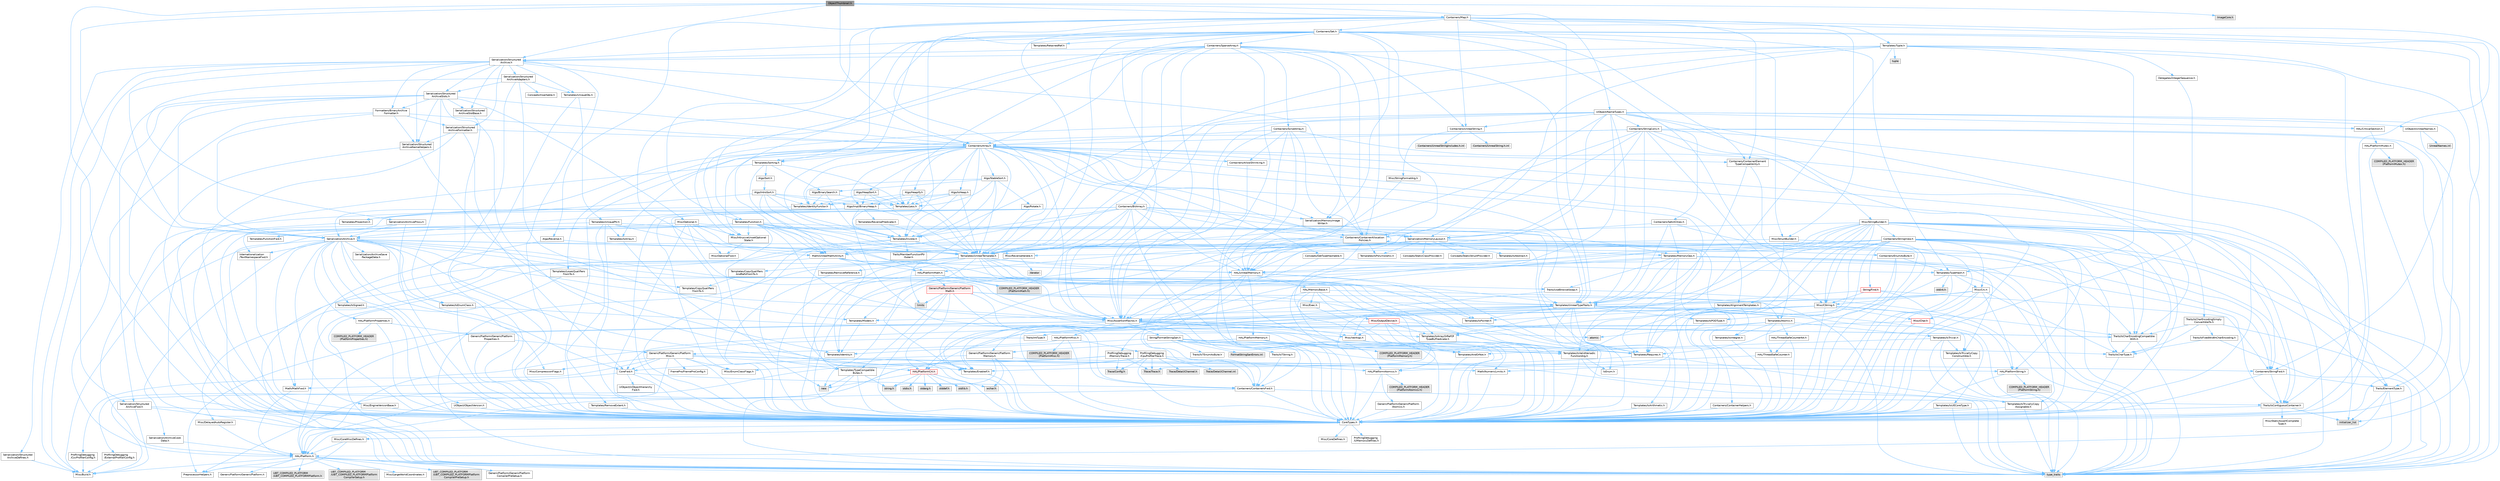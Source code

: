 digraph "ObjectThumbnail.h"
{
 // INTERACTIVE_SVG=YES
 // LATEX_PDF_SIZE
  bgcolor="transparent";
  edge [fontname=Helvetica,fontsize=10,labelfontname=Helvetica,labelfontsize=10];
  node [fontname=Helvetica,fontsize=10,shape=box,height=0.2,width=0.4];
  Node1 [id="Node000001",label="ObjectThumbnail.h",height=0.2,width=0.4,color="gray40", fillcolor="grey60", style="filled", fontcolor="black",tooltip=" "];
  Node1 -> Node2 [id="edge1_Node000001_Node000002",color="steelblue1",style="solid",tooltip=" "];
  Node2 [id="Node000002",label="Containers/Array.h",height=0.2,width=0.4,color="grey40", fillcolor="white", style="filled",URL="$df/dd0/Array_8h.html",tooltip=" "];
  Node2 -> Node3 [id="edge2_Node000002_Node000003",color="steelblue1",style="solid",tooltip=" "];
  Node3 [id="Node000003",label="CoreTypes.h",height=0.2,width=0.4,color="grey40", fillcolor="white", style="filled",URL="$dc/dec/CoreTypes_8h.html",tooltip=" "];
  Node3 -> Node4 [id="edge3_Node000003_Node000004",color="steelblue1",style="solid",tooltip=" "];
  Node4 [id="Node000004",label="HAL/Platform.h",height=0.2,width=0.4,color="grey40", fillcolor="white", style="filled",URL="$d9/dd0/Platform_8h.html",tooltip=" "];
  Node4 -> Node5 [id="edge4_Node000004_Node000005",color="steelblue1",style="solid",tooltip=" "];
  Node5 [id="Node000005",label="Misc/Build.h",height=0.2,width=0.4,color="grey40", fillcolor="white", style="filled",URL="$d3/dbb/Build_8h.html",tooltip=" "];
  Node4 -> Node6 [id="edge5_Node000004_Node000006",color="steelblue1",style="solid",tooltip=" "];
  Node6 [id="Node000006",label="Misc/LargeWorldCoordinates.h",height=0.2,width=0.4,color="grey40", fillcolor="white", style="filled",URL="$d2/dcb/LargeWorldCoordinates_8h.html",tooltip=" "];
  Node4 -> Node7 [id="edge6_Node000004_Node000007",color="steelblue1",style="solid",tooltip=" "];
  Node7 [id="Node000007",label="type_traits",height=0.2,width=0.4,color="grey60", fillcolor="#E0E0E0", style="filled",tooltip=" "];
  Node4 -> Node8 [id="edge7_Node000004_Node000008",color="steelblue1",style="solid",tooltip=" "];
  Node8 [id="Node000008",label="PreprocessorHelpers.h",height=0.2,width=0.4,color="grey40", fillcolor="white", style="filled",URL="$db/ddb/PreprocessorHelpers_8h.html",tooltip=" "];
  Node4 -> Node9 [id="edge8_Node000004_Node000009",color="steelblue1",style="solid",tooltip=" "];
  Node9 [id="Node000009",label="UBT_COMPILED_PLATFORM\l/UBT_COMPILED_PLATFORMPlatform\lCompilerPreSetup.h",height=0.2,width=0.4,color="grey60", fillcolor="#E0E0E0", style="filled",tooltip=" "];
  Node4 -> Node10 [id="edge9_Node000004_Node000010",color="steelblue1",style="solid",tooltip=" "];
  Node10 [id="Node000010",label="GenericPlatform/GenericPlatform\lCompilerPreSetup.h",height=0.2,width=0.4,color="grey40", fillcolor="white", style="filled",URL="$d9/dc8/GenericPlatformCompilerPreSetup_8h.html",tooltip=" "];
  Node4 -> Node11 [id="edge10_Node000004_Node000011",color="steelblue1",style="solid",tooltip=" "];
  Node11 [id="Node000011",label="GenericPlatform/GenericPlatform.h",height=0.2,width=0.4,color="grey40", fillcolor="white", style="filled",URL="$d6/d84/GenericPlatform_8h.html",tooltip=" "];
  Node4 -> Node12 [id="edge11_Node000004_Node000012",color="steelblue1",style="solid",tooltip=" "];
  Node12 [id="Node000012",label="UBT_COMPILED_PLATFORM\l/UBT_COMPILED_PLATFORMPlatform.h",height=0.2,width=0.4,color="grey60", fillcolor="#E0E0E0", style="filled",tooltip=" "];
  Node4 -> Node13 [id="edge12_Node000004_Node000013",color="steelblue1",style="solid",tooltip=" "];
  Node13 [id="Node000013",label="UBT_COMPILED_PLATFORM\l/UBT_COMPILED_PLATFORMPlatform\lCompilerSetup.h",height=0.2,width=0.4,color="grey60", fillcolor="#E0E0E0", style="filled",tooltip=" "];
  Node3 -> Node14 [id="edge13_Node000003_Node000014",color="steelblue1",style="solid",tooltip=" "];
  Node14 [id="Node000014",label="ProfilingDebugging\l/UMemoryDefines.h",height=0.2,width=0.4,color="grey40", fillcolor="white", style="filled",URL="$d2/da2/UMemoryDefines_8h.html",tooltip=" "];
  Node3 -> Node15 [id="edge14_Node000003_Node000015",color="steelblue1",style="solid",tooltip=" "];
  Node15 [id="Node000015",label="Misc/CoreMiscDefines.h",height=0.2,width=0.4,color="grey40", fillcolor="white", style="filled",URL="$da/d38/CoreMiscDefines_8h.html",tooltip=" "];
  Node15 -> Node4 [id="edge15_Node000015_Node000004",color="steelblue1",style="solid",tooltip=" "];
  Node15 -> Node8 [id="edge16_Node000015_Node000008",color="steelblue1",style="solid",tooltip=" "];
  Node3 -> Node16 [id="edge17_Node000003_Node000016",color="steelblue1",style="solid",tooltip=" "];
  Node16 [id="Node000016",label="Misc/CoreDefines.h",height=0.2,width=0.4,color="grey40", fillcolor="white", style="filled",URL="$d3/dd2/CoreDefines_8h.html",tooltip=" "];
  Node2 -> Node17 [id="edge18_Node000002_Node000017",color="steelblue1",style="solid",tooltip=" "];
  Node17 [id="Node000017",label="Misc/AssertionMacros.h",height=0.2,width=0.4,color="grey40", fillcolor="white", style="filled",URL="$d0/dfa/AssertionMacros_8h.html",tooltip=" "];
  Node17 -> Node3 [id="edge19_Node000017_Node000003",color="steelblue1",style="solid",tooltip=" "];
  Node17 -> Node4 [id="edge20_Node000017_Node000004",color="steelblue1",style="solid",tooltip=" "];
  Node17 -> Node18 [id="edge21_Node000017_Node000018",color="steelblue1",style="solid",tooltip=" "];
  Node18 [id="Node000018",label="HAL/PlatformMisc.h",height=0.2,width=0.4,color="grey40", fillcolor="white", style="filled",URL="$d0/df5/PlatformMisc_8h.html",tooltip=" "];
  Node18 -> Node3 [id="edge22_Node000018_Node000003",color="steelblue1",style="solid",tooltip=" "];
  Node18 -> Node19 [id="edge23_Node000018_Node000019",color="steelblue1",style="solid",tooltip=" "];
  Node19 [id="Node000019",label="GenericPlatform/GenericPlatform\lMisc.h",height=0.2,width=0.4,color="grey40", fillcolor="white", style="filled",URL="$db/d9a/GenericPlatformMisc_8h.html",tooltip=" "];
  Node19 -> Node20 [id="edge24_Node000019_Node000020",color="steelblue1",style="solid",tooltip=" "];
  Node20 [id="Node000020",label="Containers/StringFwd.h",height=0.2,width=0.4,color="grey40", fillcolor="white", style="filled",URL="$df/d37/StringFwd_8h.html",tooltip=" "];
  Node20 -> Node3 [id="edge25_Node000020_Node000003",color="steelblue1",style="solid",tooltip=" "];
  Node20 -> Node21 [id="edge26_Node000020_Node000021",color="steelblue1",style="solid",tooltip=" "];
  Node21 [id="Node000021",label="Traits/ElementType.h",height=0.2,width=0.4,color="grey40", fillcolor="white", style="filled",URL="$d5/d4f/ElementType_8h.html",tooltip=" "];
  Node21 -> Node4 [id="edge27_Node000021_Node000004",color="steelblue1",style="solid",tooltip=" "];
  Node21 -> Node22 [id="edge28_Node000021_Node000022",color="steelblue1",style="solid",tooltip=" "];
  Node22 [id="Node000022",label="initializer_list",height=0.2,width=0.4,color="grey60", fillcolor="#E0E0E0", style="filled",tooltip=" "];
  Node21 -> Node7 [id="edge29_Node000021_Node000007",color="steelblue1",style="solid",tooltip=" "];
  Node20 -> Node23 [id="edge30_Node000020_Node000023",color="steelblue1",style="solid",tooltip=" "];
  Node23 [id="Node000023",label="Traits/IsContiguousContainer.h",height=0.2,width=0.4,color="grey40", fillcolor="white", style="filled",URL="$d5/d3c/IsContiguousContainer_8h.html",tooltip=" "];
  Node23 -> Node3 [id="edge31_Node000023_Node000003",color="steelblue1",style="solid",tooltip=" "];
  Node23 -> Node24 [id="edge32_Node000023_Node000024",color="steelblue1",style="solid",tooltip=" "];
  Node24 [id="Node000024",label="Misc/StaticAssertComplete\lType.h",height=0.2,width=0.4,color="grey40", fillcolor="white", style="filled",URL="$d5/d4e/StaticAssertCompleteType_8h.html",tooltip=" "];
  Node23 -> Node22 [id="edge33_Node000023_Node000022",color="steelblue1",style="solid",tooltip=" "];
  Node19 -> Node25 [id="edge34_Node000019_Node000025",color="steelblue1",style="solid",tooltip=" "];
  Node25 [id="Node000025",label="CoreFwd.h",height=0.2,width=0.4,color="grey40", fillcolor="white", style="filled",URL="$d1/d1e/CoreFwd_8h.html",tooltip=" "];
  Node25 -> Node3 [id="edge35_Node000025_Node000003",color="steelblue1",style="solid",tooltip=" "];
  Node25 -> Node26 [id="edge36_Node000025_Node000026",color="steelblue1",style="solid",tooltip=" "];
  Node26 [id="Node000026",label="Containers/ContainersFwd.h",height=0.2,width=0.4,color="grey40", fillcolor="white", style="filled",URL="$d4/d0a/ContainersFwd_8h.html",tooltip=" "];
  Node26 -> Node4 [id="edge37_Node000026_Node000004",color="steelblue1",style="solid",tooltip=" "];
  Node26 -> Node3 [id="edge38_Node000026_Node000003",color="steelblue1",style="solid",tooltip=" "];
  Node26 -> Node23 [id="edge39_Node000026_Node000023",color="steelblue1",style="solid",tooltip=" "];
  Node25 -> Node27 [id="edge40_Node000025_Node000027",color="steelblue1",style="solid",tooltip=" "];
  Node27 [id="Node000027",label="Math/MathFwd.h",height=0.2,width=0.4,color="grey40", fillcolor="white", style="filled",URL="$d2/d10/MathFwd_8h.html",tooltip=" "];
  Node27 -> Node4 [id="edge41_Node000027_Node000004",color="steelblue1",style="solid",tooltip=" "];
  Node25 -> Node28 [id="edge42_Node000025_Node000028",color="steelblue1",style="solid",tooltip=" "];
  Node28 [id="Node000028",label="UObject/UObjectHierarchy\lFwd.h",height=0.2,width=0.4,color="grey40", fillcolor="white", style="filled",URL="$d3/d13/UObjectHierarchyFwd_8h.html",tooltip=" "];
  Node19 -> Node3 [id="edge43_Node000019_Node000003",color="steelblue1",style="solid",tooltip=" "];
  Node19 -> Node29 [id="edge44_Node000019_Node000029",color="steelblue1",style="solid",tooltip=" "];
  Node29 [id="Node000029",label="FramePro/FrameProConfig.h",height=0.2,width=0.4,color="grey40", fillcolor="white", style="filled",URL="$d7/d90/FrameProConfig_8h.html",tooltip=" "];
  Node19 -> Node30 [id="edge45_Node000019_Node000030",color="steelblue1",style="solid",tooltip=" "];
  Node30 [id="Node000030",label="HAL/PlatformCrt.h",height=0.2,width=0.4,color="red", fillcolor="#FFF0F0", style="filled",URL="$d8/d75/PlatformCrt_8h.html",tooltip=" "];
  Node30 -> Node31 [id="edge46_Node000030_Node000031",color="steelblue1",style="solid",tooltip=" "];
  Node31 [id="Node000031",label="new",height=0.2,width=0.4,color="grey60", fillcolor="#E0E0E0", style="filled",tooltip=" "];
  Node30 -> Node32 [id="edge47_Node000030_Node000032",color="steelblue1",style="solid",tooltip=" "];
  Node32 [id="Node000032",label="wchar.h",height=0.2,width=0.4,color="grey60", fillcolor="#E0E0E0", style="filled",tooltip=" "];
  Node30 -> Node33 [id="edge48_Node000030_Node000033",color="steelblue1",style="solid",tooltip=" "];
  Node33 [id="Node000033",label="stddef.h",height=0.2,width=0.4,color="grey60", fillcolor="#E0E0E0", style="filled",tooltip=" "];
  Node30 -> Node34 [id="edge49_Node000030_Node000034",color="steelblue1",style="solid",tooltip=" "];
  Node34 [id="Node000034",label="stdlib.h",height=0.2,width=0.4,color="grey60", fillcolor="#E0E0E0", style="filled",tooltip=" "];
  Node30 -> Node35 [id="edge50_Node000030_Node000035",color="steelblue1",style="solid",tooltip=" "];
  Node35 [id="Node000035",label="stdio.h",height=0.2,width=0.4,color="grey60", fillcolor="#E0E0E0", style="filled",tooltip=" "];
  Node30 -> Node36 [id="edge51_Node000030_Node000036",color="steelblue1",style="solid",tooltip=" "];
  Node36 [id="Node000036",label="stdarg.h",height=0.2,width=0.4,color="grey60", fillcolor="#E0E0E0", style="filled",tooltip=" "];
  Node30 -> Node39 [id="edge52_Node000030_Node000039",color="steelblue1",style="solid",tooltip=" "];
  Node39 [id="Node000039",label="string.h",height=0.2,width=0.4,color="grey60", fillcolor="#E0E0E0", style="filled",tooltip=" "];
  Node19 -> Node40 [id="edge53_Node000019_Node000040",color="steelblue1",style="solid",tooltip=" "];
  Node40 [id="Node000040",label="Math/NumericLimits.h",height=0.2,width=0.4,color="grey40", fillcolor="white", style="filled",URL="$df/d1b/NumericLimits_8h.html",tooltip=" "];
  Node40 -> Node3 [id="edge54_Node000040_Node000003",color="steelblue1",style="solid",tooltip=" "];
  Node19 -> Node41 [id="edge55_Node000019_Node000041",color="steelblue1",style="solid",tooltip=" "];
  Node41 [id="Node000041",label="Misc/CompressionFlags.h",height=0.2,width=0.4,color="grey40", fillcolor="white", style="filled",URL="$d9/d76/CompressionFlags_8h.html",tooltip=" "];
  Node19 -> Node42 [id="edge56_Node000019_Node000042",color="steelblue1",style="solid",tooltip=" "];
  Node42 [id="Node000042",label="Misc/EnumClassFlags.h",height=0.2,width=0.4,color="grey40", fillcolor="white", style="filled",URL="$d8/de7/EnumClassFlags_8h.html",tooltip=" "];
  Node19 -> Node43 [id="edge57_Node000019_Node000043",color="steelblue1",style="solid",tooltip=" "];
  Node43 [id="Node000043",label="ProfilingDebugging\l/CsvProfilerConfig.h",height=0.2,width=0.4,color="grey40", fillcolor="white", style="filled",URL="$d3/d88/CsvProfilerConfig_8h.html",tooltip=" "];
  Node43 -> Node5 [id="edge58_Node000043_Node000005",color="steelblue1",style="solid",tooltip=" "];
  Node19 -> Node44 [id="edge59_Node000019_Node000044",color="steelblue1",style="solid",tooltip=" "];
  Node44 [id="Node000044",label="ProfilingDebugging\l/ExternalProfilerConfig.h",height=0.2,width=0.4,color="grey40", fillcolor="white", style="filled",URL="$d3/dbb/ExternalProfilerConfig_8h.html",tooltip=" "];
  Node44 -> Node5 [id="edge60_Node000044_Node000005",color="steelblue1",style="solid",tooltip=" "];
  Node18 -> Node45 [id="edge61_Node000018_Node000045",color="steelblue1",style="solid",tooltip=" "];
  Node45 [id="Node000045",label="COMPILED_PLATFORM_HEADER\l(PlatformMisc.h)",height=0.2,width=0.4,color="grey60", fillcolor="#E0E0E0", style="filled",tooltip=" "];
  Node18 -> Node46 [id="edge62_Node000018_Node000046",color="steelblue1",style="solid",tooltip=" "];
  Node46 [id="Node000046",label="ProfilingDebugging\l/CpuProfilerTrace.h",height=0.2,width=0.4,color="grey40", fillcolor="white", style="filled",URL="$da/dcb/CpuProfilerTrace_8h.html",tooltip=" "];
  Node46 -> Node3 [id="edge63_Node000046_Node000003",color="steelblue1",style="solid",tooltip=" "];
  Node46 -> Node26 [id="edge64_Node000046_Node000026",color="steelblue1",style="solid",tooltip=" "];
  Node46 -> Node47 [id="edge65_Node000046_Node000047",color="steelblue1",style="solid",tooltip=" "];
  Node47 [id="Node000047",label="HAL/PlatformAtomics.h",height=0.2,width=0.4,color="grey40", fillcolor="white", style="filled",URL="$d3/d36/PlatformAtomics_8h.html",tooltip=" "];
  Node47 -> Node3 [id="edge66_Node000047_Node000003",color="steelblue1",style="solid",tooltip=" "];
  Node47 -> Node48 [id="edge67_Node000047_Node000048",color="steelblue1",style="solid",tooltip=" "];
  Node48 [id="Node000048",label="GenericPlatform/GenericPlatform\lAtomics.h",height=0.2,width=0.4,color="grey40", fillcolor="white", style="filled",URL="$da/d72/GenericPlatformAtomics_8h.html",tooltip=" "];
  Node48 -> Node3 [id="edge68_Node000048_Node000003",color="steelblue1",style="solid",tooltip=" "];
  Node47 -> Node49 [id="edge69_Node000047_Node000049",color="steelblue1",style="solid",tooltip=" "];
  Node49 [id="Node000049",label="COMPILED_PLATFORM_HEADER\l(PlatformAtomics.h)",height=0.2,width=0.4,color="grey60", fillcolor="#E0E0E0", style="filled",tooltip=" "];
  Node46 -> Node8 [id="edge70_Node000046_Node000008",color="steelblue1",style="solid",tooltip=" "];
  Node46 -> Node5 [id="edge71_Node000046_Node000005",color="steelblue1",style="solid",tooltip=" "];
  Node46 -> Node50 [id="edge72_Node000046_Node000050",color="steelblue1",style="solid",tooltip=" "];
  Node50 [id="Node000050",label="Trace/Config.h",height=0.2,width=0.4,color="grey60", fillcolor="#E0E0E0", style="filled",tooltip=" "];
  Node46 -> Node51 [id="edge73_Node000046_Node000051",color="steelblue1",style="solid",tooltip=" "];
  Node51 [id="Node000051",label="Trace/Detail/Channel.h",height=0.2,width=0.4,color="grey60", fillcolor="#E0E0E0", style="filled",tooltip=" "];
  Node46 -> Node52 [id="edge74_Node000046_Node000052",color="steelblue1",style="solid",tooltip=" "];
  Node52 [id="Node000052",label="Trace/Detail/Channel.inl",height=0.2,width=0.4,color="grey60", fillcolor="#E0E0E0", style="filled",tooltip=" "];
  Node46 -> Node53 [id="edge75_Node000046_Node000053",color="steelblue1",style="solid",tooltip=" "];
  Node53 [id="Node000053",label="Trace/Trace.h",height=0.2,width=0.4,color="grey60", fillcolor="#E0E0E0", style="filled",tooltip=" "];
  Node17 -> Node8 [id="edge76_Node000017_Node000008",color="steelblue1",style="solid",tooltip=" "];
  Node17 -> Node54 [id="edge77_Node000017_Node000054",color="steelblue1",style="solid",tooltip=" "];
  Node54 [id="Node000054",label="Templates/EnableIf.h",height=0.2,width=0.4,color="grey40", fillcolor="white", style="filled",URL="$d7/d60/EnableIf_8h.html",tooltip=" "];
  Node54 -> Node3 [id="edge78_Node000054_Node000003",color="steelblue1",style="solid",tooltip=" "];
  Node17 -> Node55 [id="edge79_Node000017_Node000055",color="steelblue1",style="solid",tooltip=" "];
  Node55 [id="Node000055",label="Templates/IsArrayOrRefOf\lTypeByPredicate.h",height=0.2,width=0.4,color="grey40", fillcolor="white", style="filled",URL="$d6/da1/IsArrayOrRefOfTypeByPredicate_8h.html",tooltip=" "];
  Node55 -> Node3 [id="edge80_Node000055_Node000003",color="steelblue1",style="solid",tooltip=" "];
  Node17 -> Node56 [id="edge81_Node000017_Node000056",color="steelblue1",style="solid",tooltip=" "];
  Node56 [id="Node000056",label="Templates/IsValidVariadic\lFunctionArg.h",height=0.2,width=0.4,color="grey40", fillcolor="white", style="filled",URL="$d0/dc8/IsValidVariadicFunctionArg_8h.html",tooltip=" "];
  Node56 -> Node3 [id="edge82_Node000056_Node000003",color="steelblue1",style="solid",tooltip=" "];
  Node56 -> Node57 [id="edge83_Node000056_Node000057",color="steelblue1",style="solid",tooltip=" "];
  Node57 [id="Node000057",label="IsEnum.h",height=0.2,width=0.4,color="grey40", fillcolor="white", style="filled",URL="$d4/de5/IsEnum_8h.html",tooltip=" "];
  Node56 -> Node7 [id="edge84_Node000056_Node000007",color="steelblue1",style="solid",tooltip=" "];
  Node17 -> Node58 [id="edge85_Node000017_Node000058",color="steelblue1",style="solid",tooltip=" "];
  Node58 [id="Node000058",label="Traits/IsCharEncodingCompatible\lWith.h",height=0.2,width=0.4,color="grey40", fillcolor="white", style="filled",URL="$df/dd1/IsCharEncodingCompatibleWith_8h.html",tooltip=" "];
  Node58 -> Node7 [id="edge86_Node000058_Node000007",color="steelblue1",style="solid",tooltip=" "];
  Node58 -> Node59 [id="edge87_Node000058_Node000059",color="steelblue1",style="solid",tooltip=" "];
  Node59 [id="Node000059",label="Traits/IsCharType.h",height=0.2,width=0.4,color="grey40", fillcolor="white", style="filled",URL="$db/d51/IsCharType_8h.html",tooltip=" "];
  Node59 -> Node3 [id="edge88_Node000059_Node000003",color="steelblue1",style="solid",tooltip=" "];
  Node17 -> Node60 [id="edge89_Node000017_Node000060",color="steelblue1",style="solid",tooltip=" "];
  Node60 [id="Node000060",label="Misc/VarArgs.h",height=0.2,width=0.4,color="grey40", fillcolor="white", style="filled",URL="$d5/d6f/VarArgs_8h.html",tooltip=" "];
  Node60 -> Node3 [id="edge90_Node000060_Node000003",color="steelblue1",style="solid",tooltip=" "];
  Node17 -> Node61 [id="edge91_Node000017_Node000061",color="steelblue1",style="solid",tooltip=" "];
  Node61 [id="Node000061",label="String/FormatStringSan.h",height=0.2,width=0.4,color="grey40", fillcolor="white", style="filled",URL="$d3/d8b/FormatStringSan_8h.html",tooltip=" "];
  Node61 -> Node7 [id="edge92_Node000061_Node000007",color="steelblue1",style="solid",tooltip=" "];
  Node61 -> Node3 [id="edge93_Node000061_Node000003",color="steelblue1",style="solid",tooltip=" "];
  Node61 -> Node62 [id="edge94_Node000061_Node000062",color="steelblue1",style="solid",tooltip=" "];
  Node62 [id="Node000062",label="Templates/Requires.h",height=0.2,width=0.4,color="grey40", fillcolor="white", style="filled",URL="$dc/d96/Requires_8h.html",tooltip=" "];
  Node62 -> Node54 [id="edge95_Node000062_Node000054",color="steelblue1",style="solid",tooltip=" "];
  Node62 -> Node7 [id="edge96_Node000062_Node000007",color="steelblue1",style="solid",tooltip=" "];
  Node61 -> Node63 [id="edge97_Node000061_Node000063",color="steelblue1",style="solid",tooltip=" "];
  Node63 [id="Node000063",label="Templates/Identity.h",height=0.2,width=0.4,color="grey40", fillcolor="white", style="filled",URL="$d0/dd5/Identity_8h.html",tooltip=" "];
  Node61 -> Node56 [id="edge98_Node000061_Node000056",color="steelblue1",style="solid",tooltip=" "];
  Node61 -> Node59 [id="edge99_Node000061_Node000059",color="steelblue1",style="solid",tooltip=" "];
  Node61 -> Node64 [id="edge100_Node000061_Node000064",color="steelblue1",style="solid",tooltip=" "];
  Node64 [id="Node000064",label="Traits/IsTEnumAsByte.h",height=0.2,width=0.4,color="grey40", fillcolor="white", style="filled",URL="$d1/de6/IsTEnumAsByte_8h.html",tooltip=" "];
  Node61 -> Node65 [id="edge101_Node000061_Node000065",color="steelblue1",style="solid",tooltip=" "];
  Node65 [id="Node000065",label="Traits/IsTString.h",height=0.2,width=0.4,color="grey40", fillcolor="white", style="filled",URL="$d0/df8/IsTString_8h.html",tooltip=" "];
  Node65 -> Node26 [id="edge102_Node000065_Node000026",color="steelblue1",style="solid",tooltip=" "];
  Node61 -> Node26 [id="edge103_Node000061_Node000026",color="steelblue1",style="solid",tooltip=" "];
  Node61 -> Node66 [id="edge104_Node000061_Node000066",color="steelblue1",style="solid",tooltip=" "];
  Node66 [id="Node000066",label="FormatStringSanErrors.inl",height=0.2,width=0.4,color="grey60", fillcolor="#E0E0E0", style="filled",tooltip=" "];
  Node17 -> Node67 [id="edge105_Node000017_Node000067",color="steelblue1",style="solid",tooltip=" "];
  Node67 [id="Node000067",label="atomic",height=0.2,width=0.4,color="grey60", fillcolor="#E0E0E0", style="filled",tooltip=" "];
  Node2 -> Node68 [id="edge106_Node000002_Node000068",color="steelblue1",style="solid",tooltip=" "];
  Node68 [id="Node000068",label="Misc/IntrusiveUnsetOptional\lState.h",height=0.2,width=0.4,color="grey40", fillcolor="white", style="filled",URL="$d2/d0a/IntrusiveUnsetOptionalState_8h.html",tooltip=" "];
  Node68 -> Node69 [id="edge107_Node000068_Node000069",color="steelblue1",style="solid",tooltip=" "];
  Node69 [id="Node000069",label="Misc/OptionalFwd.h",height=0.2,width=0.4,color="grey40", fillcolor="white", style="filled",URL="$dc/d50/OptionalFwd_8h.html",tooltip=" "];
  Node2 -> Node70 [id="edge108_Node000002_Node000070",color="steelblue1",style="solid",tooltip=" "];
  Node70 [id="Node000070",label="Misc/ReverseIterate.h",height=0.2,width=0.4,color="grey40", fillcolor="white", style="filled",URL="$db/de3/ReverseIterate_8h.html",tooltip=" "];
  Node70 -> Node4 [id="edge109_Node000070_Node000004",color="steelblue1",style="solid",tooltip=" "];
  Node70 -> Node71 [id="edge110_Node000070_Node000071",color="steelblue1",style="solid",tooltip=" "];
  Node71 [id="Node000071",label="iterator",height=0.2,width=0.4,color="grey60", fillcolor="#E0E0E0", style="filled",tooltip=" "];
  Node2 -> Node72 [id="edge111_Node000002_Node000072",color="steelblue1",style="solid",tooltip=" "];
  Node72 [id="Node000072",label="HAL/UnrealMemory.h",height=0.2,width=0.4,color="grey40", fillcolor="white", style="filled",URL="$d9/d96/UnrealMemory_8h.html",tooltip=" "];
  Node72 -> Node3 [id="edge112_Node000072_Node000003",color="steelblue1",style="solid",tooltip=" "];
  Node72 -> Node73 [id="edge113_Node000072_Node000073",color="steelblue1",style="solid",tooltip=" "];
  Node73 [id="Node000073",label="GenericPlatform/GenericPlatform\lMemory.h",height=0.2,width=0.4,color="grey40", fillcolor="white", style="filled",URL="$dd/d22/GenericPlatformMemory_8h.html",tooltip=" "];
  Node73 -> Node25 [id="edge114_Node000073_Node000025",color="steelblue1",style="solid",tooltip=" "];
  Node73 -> Node3 [id="edge115_Node000073_Node000003",color="steelblue1",style="solid",tooltip=" "];
  Node73 -> Node74 [id="edge116_Node000073_Node000074",color="steelblue1",style="solid",tooltip=" "];
  Node74 [id="Node000074",label="HAL/PlatformString.h",height=0.2,width=0.4,color="grey40", fillcolor="white", style="filled",URL="$db/db5/PlatformString_8h.html",tooltip=" "];
  Node74 -> Node3 [id="edge117_Node000074_Node000003",color="steelblue1",style="solid",tooltip=" "];
  Node74 -> Node75 [id="edge118_Node000074_Node000075",color="steelblue1",style="solid",tooltip=" "];
  Node75 [id="Node000075",label="COMPILED_PLATFORM_HEADER\l(PlatformString.h)",height=0.2,width=0.4,color="grey60", fillcolor="#E0E0E0", style="filled",tooltip=" "];
  Node73 -> Node39 [id="edge119_Node000073_Node000039",color="steelblue1",style="solid",tooltip=" "];
  Node73 -> Node32 [id="edge120_Node000073_Node000032",color="steelblue1",style="solid",tooltip=" "];
  Node72 -> Node76 [id="edge121_Node000072_Node000076",color="steelblue1",style="solid",tooltip=" "];
  Node76 [id="Node000076",label="HAL/MemoryBase.h",height=0.2,width=0.4,color="grey40", fillcolor="white", style="filled",URL="$d6/d9f/MemoryBase_8h.html",tooltip=" "];
  Node76 -> Node3 [id="edge122_Node000076_Node000003",color="steelblue1",style="solid",tooltip=" "];
  Node76 -> Node47 [id="edge123_Node000076_Node000047",color="steelblue1",style="solid",tooltip=" "];
  Node76 -> Node30 [id="edge124_Node000076_Node000030",color="steelblue1",style="solid",tooltip=" "];
  Node76 -> Node77 [id="edge125_Node000076_Node000077",color="steelblue1",style="solid",tooltip=" "];
  Node77 [id="Node000077",label="Misc/Exec.h",height=0.2,width=0.4,color="grey40", fillcolor="white", style="filled",URL="$de/ddb/Exec_8h.html",tooltip=" "];
  Node77 -> Node3 [id="edge126_Node000077_Node000003",color="steelblue1",style="solid",tooltip=" "];
  Node77 -> Node17 [id="edge127_Node000077_Node000017",color="steelblue1",style="solid",tooltip=" "];
  Node76 -> Node78 [id="edge128_Node000076_Node000078",color="steelblue1",style="solid",tooltip=" "];
  Node78 [id="Node000078",label="Misc/OutputDevice.h",height=0.2,width=0.4,color="red", fillcolor="#FFF0F0", style="filled",URL="$d7/d32/OutputDevice_8h.html",tooltip=" "];
  Node78 -> Node25 [id="edge129_Node000078_Node000025",color="steelblue1",style="solid",tooltip=" "];
  Node78 -> Node3 [id="edge130_Node000078_Node000003",color="steelblue1",style="solid",tooltip=" "];
  Node78 -> Node60 [id="edge131_Node000078_Node000060",color="steelblue1",style="solid",tooltip=" "];
  Node78 -> Node55 [id="edge132_Node000078_Node000055",color="steelblue1",style="solid",tooltip=" "];
  Node78 -> Node56 [id="edge133_Node000078_Node000056",color="steelblue1",style="solid",tooltip=" "];
  Node78 -> Node58 [id="edge134_Node000078_Node000058",color="steelblue1",style="solid",tooltip=" "];
  Node76 -> Node80 [id="edge135_Node000076_Node000080",color="steelblue1",style="solid",tooltip=" "];
  Node80 [id="Node000080",label="Templates/Atomic.h",height=0.2,width=0.4,color="grey40", fillcolor="white", style="filled",URL="$d3/d91/Atomic_8h.html",tooltip=" "];
  Node80 -> Node81 [id="edge136_Node000080_Node000081",color="steelblue1",style="solid",tooltip=" "];
  Node81 [id="Node000081",label="HAL/ThreadSafeCounter.h",height=0.2,width=0.4,color="grey40", fillcolor="white", style="filled",URL="$dc/dc9/ThreadSafeCounter_8h.html",tooltip=" "];
  Node81 -> Node3 [id="edge137_Node000081_Node000003",color="steelblue1",style="solid",tooltip=" "];
  Node81 -> Node47 [id="edge138_Node000081_Node000047",color="steelblue1",style="solid",tooltip=" "];
  Node80 -> Node82 [id="edge139_Node000080_Node000082",color="steelblue1",style="solid",tooltip=" "];
  Node82 [id="Node000082",label="HAL/ThreadSafeCounter64.h",height=0.2,width=0.4,color="grey40", fillcolor="white", style="filled",URL="$d0/d12/ThreadSafeCounter64_8h.html",tooltip=" "];
  Node82 -> Node3 [id="edge140_Node000082_Node000003",color="steelblue1",style="solid",tooltip=" "];
  Node82 -> Node81 [id="edge141_Node000082_Node000081",color="steelblue1",style="solid",tooltip=" "];
  Node80 -> Node83 [id="edge142_Node000080_Node000083",color="steelblue1",style="solid",tooltip=" "];
  Node83 [id="Node000083",label="Templates/IsIntegral.h",height=0.2,width=0.4,color="grey40", fillcolor="white", style="filled",URL="$da/d64/IsIntegral_8h.html",tooltip=" "];
  Node83 -> Node3 [id="edge143_Node000083_Node000003",color="steelblue1",style="solid",tooltip=" "];
  Node80 -> Node84 [id="edge144_Node000080_Node000084",color="steelblue1",style="solid",tooltip=" "];
  Node84 [id="Node000084",label="Templates/IsTrivial.h",height=0.2,width=0.4,color="grey40", fillcolor="white", style="filled",URL="$da/d4c/IsTrivial_8h.html",tooltip=" "];
  Node84 -> Node85 [id="edge145_Node000084_Node000085",color="steelblue1",style="solid",tooltip=" "];
  Node85 [id="Node000085",label="Templates/AndOrNot.h",height=0.2,width=0.4,color="grey40", fillcolor="white", style="filled",URL="$db/d0a/AndOrNot_8h.html",tooltip=" "];
  Node85 -> Node3 [id="edge146_Node000085_Node000003",color="steelblue1",style="solid",tooltip=" "];
  Node84 -> Node86 [id="edge147_Node000084_Node000086",color="steelblue1",style="solid",tooltip=" "];
  Node86 [id="Node000086",label="Templates/IsTriviallyCopy\lConstructible.h",height=0.2,width=0.4,color="grey40", fillcolor="white", style="filled",URL="$d3/d78/IsTriviallyCopyConstructible_8h.html",tooltip=" "];
  Node86 -> Node3 [id="edge148_Node000086_Node000003",color="steelblue1",style="solid",tooltip=" "];
  Node86 -> Node7 [id="edge149_Node000086_Node000007",color="steelblue1",style="solid",tooltip=" "];
  Node84 -> Node87 [id="edge150_Node000084_Node000087",color="steelblue1",style="solid",tooltip=" "];
  Node87 [id="Node000087",label="Templates/IsTriviallyCopy\lAssignable.h",height=0.2,width=0.4,color="grey40", fillcolor="white", style="filled",URL="$d2/df2/IsTriviallyCopyAssignable_8h.html",tooltip=" "];
  Node87 -> Node3 [id="edge151_Node000087_Node000003",color="steelblue1",style="solid",tooltip=" "];
  Node87 -> Node7 [id="edge152_Node000087_Node000007",color="steelblue1",style="solid",tooltip=" "];
  Node84 -> Node7 [id="edge153_Node000084_Node000007",color="steelblue1",style="solid",tooltip=" "];
  Node80 -> Node88 [id="edge154_Node000080_Node000088",color="steelblue1",style="solid",tooltip=" "];
  Node88 [id="Node000088",label="Traits/IntType.h",height=0.2,width=0.4,color="grey40", fillcolor="white", style="filled",URL="$d7/deb/IntType_8h.html",tooltip=" "];
  Node88 -> Node4 [id="edge155_Node000088_Node000004",color="steelblue1",style="solid",tooltip=" "];
  Node80 -> Node67 [id="edge156_Node000080_Node000067",color="steelblue1",style="solid",tooltip=" "];
  Node72 -> Node89 [id="edge157_Node000072_Node000089",color="steelblue1",style="solid",tooltip=" "];
  Node89 [id="Node000089",label="HAL/PlatformMemory.h",height=0.2,width=0.4,color="grey40", fillcolor="white", style="filled",URL="$de/d68/PlatformMemory_8h.html",tooltip=" "];
  Node89 -> Node3 [id="edge158_Node000089_Node000003",color="steelblue1",style="solid",tooltip=" "];
  Node89 -> Node73 [id="edge159_Node000089_Node000073",color="steelblue1",style="solid",tooltip=" "];
  Node89 -> Node90 [id="edge160_Node000089_Node000090",color="steelblue1",style="solid",tooltip=" "];
  Node90 [id="Node000090",label="COMPILED_PLATFORM_HEADER\l(PlatformMemory.h)",height=0.2,width=0.4,color="grey60", fillcolor="#E0E0E0", style="filled",tooltip=" "];
  Node72 -> Node91 [id="edge161_Node000072_Node000091",color="steelblue1",style="solid",tooltip=" "];
  Node91 [id="Node000091",label="ProfilingDebugging\l/MemoryTrace.h",height=0.2,width=0.4,color="grey40", fillcolor="white", style="filled",URL="$da/dd7/MemoryTrace_8h.html",tooltip=" "];
  Node91 -> Node4 [id="edge162_Node000091_Node000004",color="steelblue1",style="solid",tooltip=" "];
  Node91 -> Node42 [id="edge163_Node000091_Node000042",color="steelblue1",style="solid",tooltip=" "];
  Node91 -> Node50 [id="edge164_Node000091_Node000050",color="steelblue1",style="solid",tooltip=" "];
  Node91 -> Node53 [id="edge165_Node000091_Node000053",color="steelblue1",style="solid",tooltip=" "];
  Node72 -> Node92 [id="edge166_Node000072_Node000092",color="steelblue1",style="solid",tooltip=" "];
  Node92 [id="Node000092",label="Templates/IsPointer.h",height=0.2,width=0.4,color="grey40", fillcolor="white", style="filled",URL="$d7/d05/IsPointer_8h.html",tooltip=" "];
  Node92 -> Node3 [id="edge167_Node000092_Node000003",color="steelblue1",style="solid",tooltip=" "];
  Node2 -> Node93 [id="edge168_Node000002_Node000093",color="steelblue1",style="solid",tooltip=" "];
  Node93 [id="Node000093",label="Templates/UnrealTypeTraits.h",height=0.2,width=0.4,color="grey40", fillcolor="white", style="filled",URL="$d2/d2d/UnrealTypeTraits_8h.html",tooltip=" "];
  Node93 -> Node3 [id="edge169_Node000093_Node000003",color="steelblue1",style="solid",tooltip=" "];
  Node93 -> Node92 [id="edge170_Node000093_Node000092",color="steelblue1",style="solid",tooltip=" "];
  Node93 -> Node17 [id="edge171_Node000093_Node000017",color="steelblue1",style="solid",tooltip=" "];
  Node93 -> Node85 [id="edge172_Node000093_Node000085",color="steelblue1",style="solid",tooltip=" "];
  Node93 -> Node54 [id="edge173_Node000093_Node000054",color="steelblue1",style="solid",tooltip=" "];
  Node93 -> Node94 [id="edge174_Node000093_Node000094",color="steelblue1",style="solid",tooltip=" "];
  Node94 [id="Node000094",label="Templates/IsArithmetic.h",height=0.2,width=0.4,color="grey40", fillcolor="white", style="filled",URL="$d2/d5d/IsArithmetic_8h.html",tooltip=" "];
  Node94 -> Node3 [id="edge175_Node000094_Node000003",color="steelblue1",style="solid",tooltip=" "];
  Node93 -> Node57 [id="edge176_Node000093_Node000057",color="steelblue1",style="solid",tooltip=" "];
  Node93 -> Node95 [id="edge177_Node000093_Node000095",color="steelblue1",style="solid",tooltip=" "];
  Node95 [id="Node000095",label="Templates/Models.h",height=0.2,width=0.4,color="grey40", fillcolor="white", style="filled",URL="$d3/d0c/Models_8h.html",tooltip=" "];
  Node95 -> Node63 [id="edge178_Node000095_Node000063",color="steelblue1",style="solid",tooltip=" "];
  Node93 -> Node96 [id="edge179_Node000093_Node000096",color="steelblue1",style="solid",tooltip=" "];
  Node96 [id="Node000096",label="Templates/IsPODType.h",height=0.2,width=0.4,color="grey40", fillcolor="white", style="filled",URL="$d7/db1/IsPODType_8h.html",tooltip=" "];
  Node96 -> Node3 [id="edge180_Node000096_Node000003",color="steelblue1",style="solid",tooltip=" "];
  Node93 -> Node97 [id="edge181_Node000093_Node000097",color="steelblue1",style="solid",tooltip=" "];
  Node97 [id="Node000097",label="Templates/IsUECoreType.h",height=0.2,width=0.4,color="grey40", fillcolor="white", style="filled",URL="$d1/db8/IsUECoreType_8h.html",tooltip=" "];
  Node97 -> Node3 [id="edge182_Node000097_Node000003",color="steelblue1",style="solid",tooltip=" "];
  Node97 -> Node7 [id="edge183_Node000097_Node000007",color="steelblue1",style="solid",tooltip=" "];
  Node93 -> Node86 [id="edge184_Node000093_Node000086",color="steelblue1",style="solid",tooltip=" "];
  Node2 -> Node98 [id="edge185_Node000002_Node000098",color="steelblue1",style="solid",tooltip=" "];
  Node98 [id="Node000098",label="Templates/UnrealTemplate.h",height=0.2,width=0.4,color="grey40", fillcolor="white", style="filled",URL="$d4/d24/UnrealTemplate_8h.html",tooltip=" "];
  Node98 -> Node3 [id="edge186_Node000098_Node000003",color="steelblue1",style="solid",tooltip=" "];
  Node98 -> Node92 [id="edge187_Node000098_Node000092",color="steelblue1",style="solid",tooltip=" "];
  Node98 -> Node72 [id="edge188_Node000098_Node000072",color="steelblue1",style="solid",tooltip=" "];
  Node98 -> Node99 [id="edge189_Node000098_Node000099",color="steelblue1",style="solid",tooltip=" "];
  Node99 [id="Node000099",label="Templates/CopyQualifiers\lAndRefsFromTo.h",height=0.2,width=0.4,color="grey40", fillcolor="white", style="filled",URL="$d3/db3/CopyQualifiersAndRefsFromTo_8h.html",tooltip=" "];
  Node99 -> Node100 [id="edge190_Node000099_Node000100",color="steelblue1",style="solid",tooltip=" "];
  Node100 [id="Node000100",label="Templates/CopyQualifiers\lFromTo.h",height=0.2,width=0.4,color="grey40", fillcolor="white", style="filled",URL="$d5/db4/CopyQualifiersFromTo_8h.html",tooltip=" "];
  Node98 -> Node93 [id="edge191_Node000098_Node000093",color="steelblue1",style="solid",tooltip=" "];
  Node98 -> Node101 [id="edge192_Node000098_Node000101",color="steelblue1",style="solid",tooltip=" "];
  Node101 [id="Node000101",label="Templates/RemoveReference.h",height=0.2,width=0.4,color="grey40", fillcolor="white", style="filled",URL="$da/dbe/RemoveReference_8h.html",tooltip=" "];
  Node101 -> Node3 [id="edge193_Node000101_Node000003",color="steelblue1",style="solid",tooltip=" "];
  Node98 -> Node62 [id="edge194_Node000098_Node000062",color="steelblue1",style="solid",tooltip=" "];
  Node98 -> Node102 [id="edge195_Node000098_Node000102",color="steelblue1",style="solid",tooltip=" "];
  Node102 [id="Node000102",label="Templates/TypeCompatible\lBytes.h",height=0.2,width=0.4,color="grey40", fillcolor="white", style="filled",URL="$df/d0a/TypeCompatibleBytes_8h.html",tooltip=" "];
  Node102 -> Node3 [id="edge196_Node000102_Node000003",color="steelblue1",style="solid",tooltip=" "];
  Node102 -> Node39 [id="edge197_Node000102_Node000039",color="steelblue1",style="solid",tooltip=" "];
  Node102 -> Node31 [id="edge198_Node000102_Node000031",color="steelblue1",style="solid",tooltip=" "];
  Node102 -> Node7 [id="edge199_Node000102_Node000007",color="steelblue1",style="solid",tooltip=" "];
  Node98 -> Node63 [id="edge200_Node000098_Node000063",color="steelblue1",style="solid",tooltip=" "];
  Node98 -> Node23 [id="edge201_Node000098_Node000023",color="steelblue1",style="solid",tooltip=" "];
  Node98 -> Node103 [id="edge202_Node000098_Node000103",color="steelblue1",style="solid",tooltip=" "];
  Node103 [id="Node000103",label="Traits/UseBitwiseSwap.h",height=0.2,width=0.4,color="grey40", fillcolor="white", style="filled",URL="$db/df3/UseBitwiseSwap_8h.html",tooltip=" "];
  Node103 -> Node3 [id="edge203_Node000103_Node000003",color="steelblue1",style="solid",tooltip=" "];
  Node103 -> Node7 [id="edge204_Node000103_Node000007",color="steelblue1",style="solid",tooltip=" "];
  Node98 -> Node7 [id="edge205_Node000098_Node000007",color="steelblue1",style="solid",tooltip=" "];
  Node2 -> Node104 [id="edge206_Node000002_Node000104",color="steelblue1",style="solid",tooltip=" "];
  Node104 [id="Node000104",label="Containers/AllowShrinking.h",height=0.2,width=0.4,color="grey40", fillcolor="white", style="filled",URL="$d7/d1a/AllowShrinking_8h.html",tooltip=" "];
  Node104 -> Node3 [id="edge207_Node000104_Node000003",color="steelblue1",style="solid",tooltip=" "];
  Node2 -> Node105 [id="edge208_Node000002_Node000105",color="steelblue1",style="solid",tooltip=" "];
  Node105 [id="Node000105",label="Containers/ContainerAllocation\lPolicies.h",height=0.2,width=0.4,color="grey40", fillcolor="white", style="filled",URL="$d7/dff/ContainerAllocationPolicies_8h.html",tooltip=" "];
  Node105 -> Node3 [id="edge209_Node000105_Node000003",color="steelblue1",style="solid",tooltip=" "];
  Node105 -> Node106 [id="edge210_Node000105_Node000106",color="steelblue1",style="solid",tooltip=" "];
  Node106 [id="Node000106",label="Containers/ContainerHelpers.h",height=0.2,width=0.4,color="grey40", fillcolor="white", style="filled",URL="$d7/d33/ContainerHelpers_8h.html",tooltip=" "];
  Node106 -> Node3 [id="edge211_Node000106_Node000003",color="steelblue1",style="solid",tooltip=" "];
  Node105 -> Node105 [id="edge212_Node000105_Node000105",color="steelblue1",style="solid",tooltip=" "];
  Node105 -> Node107 [id="edge213_Node000105_Node000107",color="steelblue1",style="solid",tooltip=" "];
  Node107 [id="Node000107",label="HAL/PlatformMath.h",height=0.2,width=0.4,color="grey40", fillcolor="white", style="filled",URL="$dc/d53/PlatformMath_8h.html",tooltip=" "];
  Node107 -> Node3 [id="edge214_Node000107_Node000003",color="steelblue1",style="solid",tooltip=" "];
  Node107 -> Node108 [id="edge215_Node000107_Node000108",color="steelblue1",style="solid",tooltip=" "];
  Node108 [id="Node000108",label="GenericPlatform/GenericPlatform\lMath.h",height=0.2,width=0.4,color="red", fillcolor="#FFF0F0", style="filled",URL="$d5/d79/GenericPlatformMath_8h.html",tooltip=" "];
  Node108 -> Node3 [id="edge216_Node000108_Node000003",color="steelblue1",style="solid",tooltip=" "];
  Node108 -> Node26 [id="edge217_Node000108_Node000026",color="steelblue1",style="solid",tooltip=" "];
  Node108 -> Node30 [id="edge218_Node000108_Node000030",color="steelblue1",style="solid",tooltip=" "];
  Node108 -> Node85 [id="edge219_Node000108_Node000085",color="steelblue1",style="solid",tooltip=" "];
  Node108 -> Node93 [id="edge220_Node000108_Node000093",color="steelblue1",style="solid",tooltip=" "];
  Node108 -> Node62 [id="edge221_Node000108_Node000062",color="steelblue1",style="solid",tooltip=" "];
  Node108 -> Node102 [id="edge222_Node000108_Node000102",color="steelblue1",style="solid",tooltip=" "];
  Node108 -> Node113 [id="edge223_Node000108_Node000113",color="steelblue1",style="solid",tooltip=" "];
  Node113 [id="Node000113",label="limits",height=0.2,width=0.4,color="grey60", fillcolor="#E0E0E0", style="filled",tooltip=" "];
  Node108 -> Node7 [id="edge224_Node000108_Node000007",color="steelblue1",style="solid",tooltip=" "];
  Node107 -> Node114 [id="edge225_Node000107_Node000114",color="steelblue1",style="solid",tooltip=" "];
  Node114 [id="Node000114",label="COMPILED_PLATFORM_HEADER\l(PlatformMath.h)",height=0.2,width=0.4,color="grey60", fillcolor="#E0E0E0", style="filled",tooltip=" "];
  Node105 -> Node72 [id="edge226_Node000105_Node000072",color="steelblue1",style="solid",tooltip=" "];
  Node105 -> Node40 [id="edge227_Node000105_Node000040",color="steelblue1",style="solid",tooltip=" "];
  Node105 -> Node17 [id="edge228_Node000105_Node000017",color="steelblue1",style="solid",tooltip=" "];
  Node105 -> Node115 [id="edge229_Node000105_Node000115",color="steelblue1",style="solid",tooltip=" "];
  Node115 [id="Node000115",label="Templates/IsPolymorphic.h",height=0.2,width=0.4,color="grey40", fillcolor="white", style="filled",URL="$dc/d20/IsPolymorphic_8h.html",tooltip=" "];
  Node105 -> Node116 [id="edge230_Node000105_Node000116",color="steelblue1",style="solid",tooltip=" "];
  Node116 [id="Node000116",label="Templates/MemoryOps.h",height=0.2,width=0.4,color="grey40", fillcolor="white", style="filled",URL="$db/dea/MemoryOps_8h.html",tooltip=" "];
  Node116 -> Node3 [id="edge231_Node000116_Node000003",color="steelblue1",style="solid",tooltip=" "];
  Node116 -> Node72 [id="edge232_Node000116_Node000072",color="steelblue1",style="solid",tooltip=" "];
  Node116 -> Node87 [id="edge233_Node000116_Node000087",color="steelblue1",style="solid",tooltip=" "];
  Node116 -> Node86 [id="edge234_Node000116_Node000086",color="steelblue1",style="solid",tooltip=" "];
  Node116 -> Node62 [id="edge235_Node000116_Node000062",color="steelblue1",style="solid",tooltip=" "];
  Node116 -> Node93 [id="edge236_Node000116_Node000093",color="steelblue1",style="solid",tooltip=" "];
  Node116 -> Node103 [id="edge237_Node000116_Node000103",color="steelblue1",style="solid",tooltip=" "];
  Node116 -> Node31 [id="edge238_Node000116_Node000031",color="steelblue1",style="solid",tooltip=" "];
  Node116 -> Node7 [id="edge239_Node000116_Node000007",color="steelblue1",style="solid",tooltip=" "];
  Node105 -> Node102 [id="edge240_Node000105_Node000102",color="steelblue1",style="solid",tooltip=" "];
  Node105 -> Node7 [id="edge241_Node000105_Node000007",color="steelblue1",style="solid",tooltip=" "];
  Node2 -> Node117 [id="edge242_Node000002_Node000117",color="steelblue1",style="solid",tooltip=" "];
  Node117 [id="Node000117",label="Containers/ContainerElement\lTypeCompatibility.h",height=0.2,width=0.4,color="grey40", fillcolor="white", style="filled",URL="$df/ddf/ContainerElementTypeCompatibility_8h.html",tooltip=" "];
  Node117 -> Node3 [id="edge243_Node000117_Node000003",color="steelblue1",style="solid",tooltip=" "];
  Node117 -> Node93 [id="edge244_Node000117_Node000093",color="steelblue1",style="solid",tooltip=" "];
  Node2 -> Node118 [id="edge245_Node000002_Node000118",color="steelblue1",style="solid",tooltip=" "];
  Node118 [id="Node000118",label="Serialization/Archive.h",height=0.2,width=0.4,color="grey40", fillcolor="white", style="filled",URL="$d7/d3b/Archive_8h.html",tooltip=" "];
  Node118 -> Node25 [id="edge246_Node000118_Node000025",color="steelblue1",style="solid",tooltip=" "];
  Node118 -> Node3 [id="edge247_Node000118_Node000003",color="steelblue1",style="solid",tooltip=" "];
  Node118 -> Node119 [id="edge248_Node000118_Node000119",color="steelblue1",style="solid",tooltip=" "];
  Node119 [id="Node000119",label="HAL/PlatformProperties.h",height=0.2,width=0.4,color="grey40", fillcolor="white", style="filled",URL="$d9/db0/PlatformProperties_8h.html",tooltip=" "];
  Node119 -> Node3 [id="edge249_Node000119_Node000003",color="steelblue1",style="solid",tooltip=" "];
  Node119 -> Node120 [id="edge250_Node000119_Node000120",color="steelblue1",style="solid",tooltip=" "];
  Node120 [id="Node000120",label="GenericPlatform/GenericPlatform\lProperties.h",height=0.2,width=0.4,color="grey40", fillcolor="white", style="filled",URL="$d2/dcd/GenericPlatformProperties_8h.html",tooltip=" "];
  Node120 -> Node3 [id="edge251_Node000120_Node000003",color="steelblue1",style="solid",tooltip=" "];
  Node120 -> Node19 [id="edge252_Node000120_Node000019",color="steelblue1",style="solid",tooltip=" "];
  Node119 -> Node121 [id="edge253_Node000119_Node000121",color="steelblue1",style="solid",tooltip=" "];
  Node121 [id="Node000121",label="COMPILED_PLATFORM_HEADER\l(PlatformProperties.h)",height=0.2,width=0.4,color="grey60", fillcolor="#E0E0E0", style="filled",tooltip=" "];
  Node118 -> Node122 [id="edge254_Node000118_Node000122",color="steelblue1",style="solid",tooltip=" "];
  Node122 [id="Node000122",label="Internationalization\l/TextNamespaceFwd.h",height=0.2,width=0.4,color="grey40", fillcolor="white", style="filled",URL="$d8/d97/TextNamespaceFwd_8h.html",tooltip=" "];
  Node122 -> Node3 [id="edge255_Node000122_Node000003",color="steelblue1",style="solid",tooltip=" "];
  Node118 -> Node27 [id="edge256_Node000118_Node000027",color="steelblue1",style="solid",tooltip=" "];
  Node118 -> Node17 [id="edge257_Node000118_Node000017",color="steelblue1",style="solid",tooltip=" "];
  Node118 -> Node5 [id="edge258_Node000118_Node000005",color="steelblue1",style="solid",tooltip=" "];
  Node118 -> Node41 [id="edge259_Node000118_Node000041",color="steelblue1",style="solid",tooltip=" "];
  Node118 -> Node123 [id="edge260_Node000118_Node000123",color="steelblue1",style="solid",tooltip=" "];
  Node123 [id="Node000123",label="Misc/EngineVersionBase.h",height=0.2,width=0.4,color="grey40", fillcolor="white", style="filled",URL="$d5/d2b/EngineVersionBase_8h.html",tooltip=" "];
  Node123 -> Node3 [id="edge261_Node000123_Node000003",color="steelblue1",style="solid",tooltip=" "];
  Node118 -> Node60 [id="edge262_Node000118_Node000060",color="steelblue1",style="solid",tooltip=" "];
  Node118 -> Node124 [id="edge263_Node000118_Node000124",color="steelblue1",style="solid",tooltip=" "];
  Node124 [id="Node000124",label="Serialization/ArchiveCook\lData.h",height=0.2,width=0.4,color="grey40", fillcolor="white", style="filled",URL="$dc/db6/ArchiveCookData_8h.html",tooltip=" "];
  Node124 -> Node4 [id="edge264_Node000124_Node000004",color="steelblue1",style="solid",tooltip=" "];
  Node118 -> Node125 [id="edge265_Node000118_Node000125",color="steelblue1",style="solid",tooltip=" "];
  Node125 [id="Node000125",label="Serialization/ArchiveSave\lPackageData.h",height=0.2,width=0.4,color="grey40", fillcolor="white", style="filled",URL="$d1/d37/ArchiveSavePackageData_8h.html",tooltip=" "];
  Node118 -> Node54 [id="edge266_Node000118_Node000054",color="steelblue1",style="solid",tooltip=" "];
  Node118 -> Node55 [id="edge267_Node000118_Node000055",color="steelblue1",style="solid",tooltip=" "];
  Node118 -> Node126 [id="edge268_Node000118_Node000126",color="steelblue1",style="solid",tooltip=" "];
  Node126 [id="Node000126",label="Templates/IsEnumClass.h",height=0.2,width=0.4,color="grey40", fillcolor="white", style="filled",URL="$d7/d15/IsEnumClass_8h.html",tooltip=" "];
  Node126 -> Node3 [id="edge269_Node000126_Node000003",color="steelblue1",style="solid",tooltip=" "];
  Node126 -> Node85 [id="edge270_Node000126_Node000085",color="steelblue1",style="solid",tooltip=" "];
  Node118 -> Node112 [id="edge271_Node000118_Node000112",color="steelblue1",style="solid",tooltip=" "];
  Node112 [id="Node000112",label="Templates/IsSigned.h",height=0.2,width=0.4,color="grey40", fillcolor="white", style="filled",URL="$d8/dd8/IsSigned_8h.html",tooltip=" "];
  Node112 -> Node3 [id="edge272_Node000112_Node000003",color="steelblue1",style="solid",tooltip=" "];
  Node118 -> Node56 [id="edge273_Node000118_Node000056",color="steelblue1",style="solid",tooltip=" "];
  Node118 -> Node98 [id="edge274_Node000118_Node000098",color="steelblue1",style="solid",tooltip=" "];
  Node118 -> Node58 [id="edge275_Node000118_Node000058",color="steelblue1",style="solid",tooltip=" "];
  Node118 -> Node127 [id="edge276_Node000118_Node000127",color="steelblue1",style="solid",tooltip=" "];
  Node127 [id="Node000127",label="UObject/ObjectVersion.h",height=0.2,width=0.4,color="grey40", fillcolor="white", style="filled",URL="$da/d63/ObjectVersion_8h.html",tooltip=" "];
  Node127 -> Node3 [id="edge277_Node000127_Node000003",color="steelblue1",style="solid",tooltip=" "];
  Node2 -> Node128 [id="edge278_Node000002_Node000128",color="steelblue1",style="solid",tooltip=" "];
  Node128 [id="Node000128",label="Serialization/MemoryImage\lWriter.h",height=0.2,width=0.4,color="grey40", fillcolor="white", style="filled",URL="$d0/d08/MemoryImageWriter_8h.html",tooltip=" "];
  Node128 -> Node3 [id="edge279_Node000128_Node000003",color="steelblue1",style="solid",tooltip=" "];
  Node128 -> Node129 [id="edge280_Node000128_Node000129",color="steelblue1",style="solid",tooltip=" "];
  Node129 [id="Node000129",label="Serialization/MemoryLayout.h",height=0.2,width=0.4,color="grey40", fillcolor="white", style="filled",URL="$d7/d66/MemoryLayout_8h.html",tooltip=" "];
  Node129 -> Node130 [id="edge281_Node000129_Node000130",color="steelblue1",style="solid",tooltip=" "];
  Node130 [id="Node000130",label="Concepts/StaticClassProvider.h",height=0.2,width=0.4,color="grey40", fillcolor="white", style="filled",URL="$dd/d83/StaticClassProvider_8h.html",tooltip=" "];
  Node129 -> Node131 [id="edge282_Node000129_Node000131",color="steelblue1",style="solid",tooltip=" "];
  Node131 [id="Node000131",label="Concepts/StaticStructProvider.h",height=0.2,width=0.4,color="grey40", fillcolor="white", style="filled",URL="$d5/d77/StaticStructProvider_8h.html",tooltip=" "];
  Node129 -> Node132 [id="edge283_Node000129_Node000132",color="steelblue1",style="solid",tooltip=" "];
  Node132 [id="Node000132",label="Containers/EnumAsByte.h",height=0.2,width=0.4,color="grey40", fillcolor="white", style="filled",URL="$d6/d9a/EnumAsByte_8h.html",tooltip=" "];
  Node132 -> Node3 [id="edge284_Node000132_Node000003",color="steelblue1",style="solid",tooltip=" "];
  Node132 -> Node96 [id="edge285_Node000132_Node000096",color="steelblue1",style="solid",tooltip=" "];
  Node132 -> Node133 [id="edge286_Node000132_Node000133",color="steelblue1",style="solid",tooltip=" "];
  Node133 [id="Node000133",label="Templates/TypeHash.h",height=0.2,width=0.4,color="grey40", fillcolor="white", style="filled",URL="$d1/d62/TypeHash_8h.html",tooltip=" "];
  Node133 -> Node3 [id="edge287_Node000133_Node000003",color="steelblue1",style="solid",tooltip=" "];
  Node133 -> Node62 [id="edge288_Node000133_Node000062",color="steelblue1",style="solid",tooltip=" "];
  Node133 -> Node134 [id="edge289_Node000133_Node000134",color="steelblue1",style="solid",tooltip=" "];
  Node134 [id="Node000134",label="Misc/Crc.h",height=0.2,width=0.4,color="grey40", fillcolor="white", style="filled",URL="$d4/dd2/Crc_8h.html",tooltip=" "];
  Node134 -> Node3 [id="edge290_Node000134_Node000003",color="steelblue1",style="solid",tooltip=" "];
  Node134 -> Node74 [id="edge291_Node000134_Node000074",color="steelblue1",style="solid",tooltip=" "];
  Node134 -> Node17 [id="edge292_Node000134_Node000017",color="steelblue1",style="solid",tooltip=" "];
  Node134 -> Node135 [id="edge293_Node000134_Node000135",color="steelblue1",style="solid",tooltip=" "];
  Node135 [id="Node000135",label="Misc/CString.h",height=0.2,width=0.4,color="grey40", fillcolor="white", style="filled",URL="$d2/d49/CString_8h.html",tooltip=" "];
  Node135 -> Node3 [id="edge294_Node000135_Node000003",color="steelblue1",style="solid",tooltip=" "];
  Node135 -> Node30 [id="edge295_Node000135_Node000030",color="steelblue1",style="solid",tooltip=" "];
  Node135 -> Node74 [id="edge296_Node000135_Node000074",color="steelblue1",style="solid",tooltip=" "];
  Node135 -> Node17 [id="edge297_Node000135_Node000017",color="steelblue1",style="solid",tooltip=" "];
  Node135 -> Node136 [id="edge298_Node000135_Node000136",color="steelblue1",style="solid",tooltip=" "];
  Node136 [id="Node000136",label="Misc/Char.h",height=0.2,width=0.4,color="red", fillcolor="#FFF0F0", style="filled",URL="$d0/d58/Char_8h.html",tooltip=" "];
  Node136 -> Node3 [id="edge299_Node000136_Node000003",color="steelblue1",style="solid",tooltip=" "];
  Node136 -> Node88 [id="edge300_Node000136_Node000088",color="steelblue1",style="solid",tooltip=" "];
  Node136 -> Node7 [id="edge301_Node000136_Node000007",color="steelblue1",style="solid",tooltip=" "];
  Node135 -> Node60 [id="edge302_Node000135_Node000060",color="steelblue1",style="solid",tooltip=" "];
  Node135 -> Node55 [id="edge303_Node000135_Node000055",color="steelblue1",style="solid",tooltip=" "];
  Node135 -> Node56 [id="edge304_Node000135_Node000056",color="steelblue1",style="solid",tooltip=" "];
  Node135 -> Node58 [id="edge305_Node000135_Node000058",color="steelblue1",style="solid",tooltip=" "];
  Node134 -> Node136 [id="edge306_Node000134_Node000136",color="steelblue1",style="solid",tooltip=" "];
  Node134 -> Node93 [id="edge307_Node000134_Node000093",color="steelblue1",style="solid",tooltip=" "];
  Node134 -> Node59 [id="edge308_Node000134_Node000059",color="steelblue1",style="solid",tooltip=" "];
  Node133 -> Node139 [id="edge309_Node000133_Node000139",color="steelblue1",style="solid",tooltip=" "];
  Node139 [id="Node000139",label="stdint.h",height=0.2,width=0.4,color="grey60", fillcolor="#E0E0E0", style="filled",tooltip=" "];
  Node133 -> Node7 [id="edge310_Node000133_Node000007",color="steelblue1",style="solid",tooltip=" "];
  Node129 -> Node20 [id="edge311_Node000129_Node000020",color="steelblue1",style="solid",tooltip=" "];
  Node129 -> Node72 [id="edge312_Node000129_Node000072",color="steelblue1",style="solid",tooltip=" "];
  Node129 -> Node140 [id="edge313_Node000129_Node000140",color="steelblue1",style="solid",tooltip=" "];
  Node140 [id="Node000140",label="Misc/DelayedAutoRegister.h",height=0.2,width=0.4,color="grey40", fillcolor="white", style="filled",URL="$d1/dda/DelayedAutoRegister_8h.html",tooltip=" "];
  Node140 -> Node4 [id="edge314_Node000140_Node000004",color="steelblue1",style="solid",tooltip=" "];
  Node129 -> Node54 [id="edge315_Node000129_Node000054",color="steelblue1",style="solid",tooltip=" "];
  Node129 -> Node141 [id="edge316_Node000129_Node000141",color="steelblue1",style="solid",tooltip=" "];
  Node141 [id="Node000141",label="Templates/IsAbstract.h",height=0.2,width=0.4,color="grey40", fillcolor="white", style="filled",URL="$d8/db7/IsAbstract_8h.html",tooltip=" "];
  Node129 -> Node115 [id="edge317_Node000129_Node000115",color="steelblue1",style="solid",tooltip=" "];
  Node129 -> Node95 [id="edge318_Node000129_Node000095",color="steelblue1",style="solid",tooltip=" "];
  Node129 -> Node98 [id="edge319_Node000129_Node000098",color="steelblue1",style="solid",tooltip=" "];
  Node2 -> Node142 [id="edge320_Node000002_Node000142",color="steelblue1",style="solid",tooltip=" "];
  Node142 [id="Node000142",label="Algo/Heapify.h",height=0.2,width=0.4,color="grey40", fillcolor="white", style="filled",URL="$d0/d2a/Heapify_8h.html",tooltip=" "];
  Node142 -> Node143 [id="edge321_Node000142_Node000143",color="steelblue1",style="solid",tooltip=" "];
  Node143 [id="Node000143",label="Algo/Impl/BinaryHeap.h",height=0.2,width=0.4,color="grey40", fillcolor="white", style="filled",URL="$d7/da3/Algo_2Impl_2BinaryHeap_8h.html",tooltip=" "];
  Node143 -> Node144 [id="edge322_Node000143_Node000144",color="steelblue1",style="solid",tooltip=" "];
  Node144 [id="Node000144",label="Templates/Invoke.h",height=0.2,width=0.4,color="grey40", fillcolor="white", style="filled",URL="$d7/deb/Invoke_8h.html",tooltip=" "];
  Node144 -> Node3 [id="edge323_Node000144_Node000003",color="steelblue1",style="solid",tooltip=" "];
  Node144 -> Node145 [id="edge324_Node000144_Node000145",color="steelblue1",style="solid",tooltip=" "];
  Node145 [id="Node000145",label="Traits/MemberFunctionPtr\lOuter.h",height=0.2,width=0.4,color="grey40", fillcolor="white", style="filled",URL="$db/da7/MemberFunctionPtrOuter_8h.html",tooltip=" "];
  Node144 -> Node98 [id="edge325_Node000144_Node000098",color="steelblue1",style="solid",tooltip=" "];
  Node144 -> Node7 [id="edge326_Node000144_Node000007",color="steelblue1",style="solid",tooltip=" "];
  Node143 -> Node146 [id="edge327_Node000143_Node000146",color="steelblue1",style="solid",tooltip=" "];
  Node146 [id="Node000146",label="Templates/Projection.h",height=0.2,width=0.4,color="grey40", fillcolor="white", style="filled",URL="$d7/df0/Projection_8h.html",tooltip=" "];
  Node146 -> Node7 [id="edge328_Node000146_Node000007",color="steelblue1",style="solid",tooltip=" "];
  Node143 -> Node147 [id="edge329_Node000143_Node000147",color="steelblue1",style="solid",tooltip=" "];
  Node147 [id="Node000147",label="Templates/ReversePredicate.h",height=0.2,width=0.4,color="grey40", fillcolor="white", style="filled",URL="$d8/d28/ReversePredicate_8h.html",tooltip=" "];
  Node147 -> Node144 [id="edge330_Node000147_Node000144",color="steelblue1",style="solid",tooltip=" "];
  Node147 -> Node98 [id="edge331_Node000147_Node000098",color="steelblue1",style="solid",tooltip=" "];
  Node143 -> Node7 [id="edge332_Node000143_Node000007",color="steelblue1",style="solid",tooltip=" "];
  Node142 -> Node148 [id="edge333_Node000142_Node000148",color="steelblue1",style="solid",tooltip=" "];
  Node148 [id="Node000148",label="Templates/IdentityFunctor.h",height=0.2,width=0.4,color="grey40", fillcolor="white", style="filled",URL="$d7/d2e/IdentityFunctor_8h.html",tooltip=" "];
  Node148 -> Node4 [id="edge334_Node000148_Node000004",color="steelblue1",style="solid",tooltip=" "];
  Node142 -> Node144 [id="edge335_Node000142_Node000144",color="steelblue1",style="solid",tooltip=" "];
  Node142 -> Node149 [id="edge336_Node000142_Node000149",color="steelblue1",style="solid",tooltip=" "];
  Node149 [id="Node000149",label="Templates/Less.h",height=0.2,width=0.4,color="grey40", fillcolor="white", style="filled",URL="$de/dc8/Less_8h.html",tooltip=" "];
  Node149 -> Node3 [id="edge337_Node000149_Node000003",color="steelblue1",style="solid",tooltip=" "];
  Node149 -> Node98 [id="edge338_Node000149_Node000098",color="steelblue1",style="solid",tooltip=" "];
  Node142 -> Node98 [id="edge339_Node000142_Node000098",color="steelblue1",style="solid",tooltip=" "];
  Node2 -> Node150 [id="edge340_Node000002_Node000150",color="steelblue1",style="solid",tooltip=" "];
  Node150 [id="Node000150",label="Algo/HeapSort.h",height=0.2,width=0.4,color="grey40", fillcolor="white", style="filled",URL="$d3/d92/HeapSort_8h.html",tooltip=" "];
  Node150 -> Node143 [id="edge341_Node000150_Node000143",color="steelblue1",style="solid",tooltip=" "];
  Node150 -> Node148 [id="edge342_Node000150_Node000148",color="steelblue1",style="solid",tooltip=" "];
  Node150 -> Node149 [id="edge343_Node000150_Node000149",color="steelblue1",style="solid",tooltip=" "];
  Node150 -> Node98 [id="edge344_Node000150_Node000098",color="steelblue1",style="solid",tooltip=" "];
  Node2 -> Node151 [id="edge345_Node000002_Node000151",color="steelblue1",style="solid",tooltip=" "];
  Node151 [id="Node000151",label="Algo/IsHeap.h",height=0.2,width=0.4,color="grey40", fillcolor="white", style="filled",URL="$de/d32/IsHeap_8h.html",tooltip=" "];
  Node151 -> Node143 [id="edge346_Node000151_Node000143",color="steelblue1",style="solid",tooltip=" "];
  Node151 -> Node148 [id="edge347_Node000151_Node000148",color="steelblue1",style="solid",tooltip=" "];
  Node151 -> Node144 [id="edge348_Node000151_Node000144",color="steelblue1",style="solid",tooltip=" "];
  Node151 -> Node149 [id="edge349_Node000151_Node000149",color="steelblue1",style="solid",tooltip=" "];
  Node151 -> Node98 [id="edge350_Node000151_Node000098",color="steelblue1",style="solid",tooltip=" "];
  Node2 -> Node143 [id="edge351_Node000002_Node000143",color="steelblue1",style="solid",tooltip=" "];
  Node2 -> Node152 [id="edge352_Node000002_Node000152",color="steelblue1",style="solid",tooltip=" "];
  Node152 [id="Node000152",label="Algo/StableSort.h",height=0.2,width=0.4,color="grey40", fillcolor="white", style="filled",URL="$d7/d3c/StableSort_8h.html",tooltip=" "];
  Node152 -> Node153 [id="edge353_Node000152_Node000153",color="steelblue1",style="solid",tooltip=" "];
  Node153 [id="Node000153",label="Algo/BinarySearch.h",height=0.2,width=0.4,color="grey40", fillcolor="white", style="filled",URL="$db/db4/BinarySearch_8h.html",tooltip=" "];
  Node153 -> Node148 [id="edge354_Node000153_Node000148",color="steelblue1",style="solid",tooltip=" "];
  Node153 -> Node144 [id="edge355_Node000153_Node000144",color="steelblue1",style="solid",tooltip=" "];
  Node153 -> Node149 [id="edge356_Node000153_Node000149",color="steelblue1",style="solid",tooltip=" "];
  Node152 -> Node154 [id="edge357_Node000152_Node000154",color="steelblue1",style="solid",tooltip=" "];
  Node154 [id="Node000154",label="Algo/Rotate.h",height=0.2,width=0.4,color="grey40", fillcolor="white", style="filled",URL="$dd/da7/Rotate_8h.html",tooltip=" "];
  Node154 -> Node98 [id="edge358_Node000154_Node000098",color="steelblue1",style="solid",tooltip=" "];
  Node152 -> Node148 [id="edge359_Node000152_Node000148",color="steelblue1",style="solid",tooltip=" "];
  Node152 -> Node144 [id="edge360_Node000152_Node000144",color="steelblue1",style="solid",tooltip=" "];
  Node152 -> Node149 [id="edge361_Node000152_Node000149",color="steelblue1",style="solid",tooltip=" "];
  Node152 -> Node98 [id="edge362_Node000152_Node000098",color="steelblue1",style="solid",tooltip=" "];
  Node2 -> Node155 [id="edge363_Node000002_Node000155",color="steelblue1",style="solid",tooltip=" "];
  Node155 [id="Node000155",label="Concepts/GetTypeHashable.h",height=0.2,width=0.4,color="grey40", fillcolor="white", style="filled",URL="$d3/da2/GetTypeHashable_8h.html",tooltip=" "];
  Node155 -> Node3 [id="edge364_Node000155_Node000003",color="steelblue1",style="solid",tooltip=" "];
  Node155 -> Node133 [id="edge365_Node000155_Node000133",color="steelblue1",style="solid",tooltip=" "];
  Node2 -> Node148 [id="edge366_Node000002_Node000148",color="steelblue1",style="solid",tooltip=" "];
  Node2 -> Node144 [id="edge367_Node000002_Node000144",color="steelblue1",style="solid",tooltip=" "];
  Node2 -> Node149 [id="edge368_Node000002_Node000149",color="steelblue1",style="solid",tooltip=" "];
  Node2 -> Node156 [id="edge369_Node000002_Node000156",color="steelblue1",style="solid",tooltip=" "];
  Node156 [id="Node000156",label="Templates/LosesQualifiers\lFromTo.h",height=0.2,width=0.4,color="grey40", fillcolor="white", style="filled",URL="$d2/db3/LosesQualifiersFromTo_8h.html",tooltip=" "];
  Node156 -> Node100 [id="edge370_Node000156_Node000100",color="steelblue1",style="solid",tooltip=" "];
  Node156 -> Node7 [id="edge371_Node000156_Node000007",color="steelblue1",style="solid",tooltip=" "];
  Node2 -> Node62 [id="edge372_Node000002_Node000062",color="steelblue1",style="solid",tooltip=" "];
  Node2 -> Node157 [id="edge373_Node000002_Node000157",color="steelblue1",style="solid",tooltip=" "];
  Node157 [id="Node000157",label="Templates/Sorting.h",height=0.2,width=0.4,color="grey40", fillcolor="white", style="filled",URL="$d3/d9e/Sorting_8h.html",tooltip=" "];
  Node157 -> Node3 [id="edge374_Node000157_Node000003",color="steelblue1",style="solid",tooltip=" "];
  Node157 -> Node153 [id="edge375_Node000157_Node000153",color="steelblue1",style="solid",tooltip=" "];
  Node157 -> Node158 [id="edge376_Node000157_Node000158",color="steelblue1",style="solid",tooltip=" "];
  Node158 [id="Node000158",label="Algo/Sort.h",height=0.2,width=0.4,color="grey40", fillcolor="white", style="filled",URL="$d1/d87/Sort_8h.html",tooltip=" "];
  Node158 -> Node159 [id="edge377_Node000158_Node000159",color="steelblue1",style="solid",tooltip=" "];
  Node159 [id="Node000159",label="Algo/IntroSort.h",height=0.2,width=0.4,color="grey40", fillcolor="white", style="filled",URL="$d3/db3/IntroSort_8h.html",tooltip=" "];
  Node159 -> Node143 [id="edge378_Node000159_Node000143",color="steelblue1",style="solid",tooltip=" "];
  Node159 -> Node160 [id="edge379_Node000159_Node000160",color="steelblue1",style="solid",tooltip=" "];
  Node160 [id="Node000160",label="Math/UnrealMathUtility.h",height=0.2,width=0.4,color="grey40", fillcolor="white", style="filled",URL="$db/db8/UnrealMathUtility_8h.html",tooltip=" "];
  Node160 -> Node3 [id="edge380_Node000160_Node000003",color="steelblue1",style="solid",tooltip=" "];
  Node160 -> Node17 [id="edge381_Node000160_Node000017",color="steelblue1",style="solid",tooltip=" "];
  Node160 -> Node107 [id="edge382_Node000160_Node000107",color="steelblue1",style="solid",tooltip=" "];
  Node160 -> Node27 [id="edge383_Node000160_Node000027",color="steelblue1",style="solid",tooltip=" "];
  Node160 -> Node63 [id="edge384_Node000160_Node000063",color="steelblue1",style="solid",tooltip=" "];
  Node160 -> Node62 [id="edge385_Node000160_Node000062",color="steelblue1",style="solid",tooltip=" "];
  Node159 -> Node148 [id="edge386_Node000159_Node000148",color="steelblue1",style="solid",tooltip=" "];
  Node159 -> Node144 [id="edge387_Node000159_Node000144",color="steelblue1",style="solid",tooltip=" "];
  Node159 -> Node146 [id="edge388_Node000159_Node000146",color="steelblue1",style="solid",tooltip=" "];
  Node159 -> Node149 [id="edge389_Node000159_Node000149",color="steelblue1",style="solid",tooltip=" "];
  Node159 -> Node98 [id="edge390_Node000159_Node000098",color="steelblue1",style="solid",tooltip=" "];
  Node157 -> Node107 [id="edge391_Node000157_Node000107",color="steelblue1",style="solid",tooltip=" "];
  Node157 -> Node149 [id="edge392_Node000157_Node000149",color="steelblue1",style="solid",tooltip=" "];
  Node2 -> Node161 [id="edge393_Node000002_Node000161",color="steelblue1",style="solid",tooltip=" "];
  Node161 [id="Node000161",label="Templates/AlignmentTemplates.h",height=0.2,width=0.4,color="grey40", fillcolor="white", style="filled",URL="$dd/d32/AlignmentTemplates_8h.html",tooltip=" "];
  Node161 -> Node3 [id="edge394_Node000161_Node000003",color="steelblue1",style="solid",tooltip=" "];
  Node161 -> Node83 [id="edge395_Node000161_Node000083",color="steelblue1",style="solid",tooltip=" "];
  Node161 -> Node92 [id="edge396_Node000161_Node000092",color="steelblue1",style="solid",tooltip=" "];
  Node2 -> Node21 [id="edge397_Node000002_Node000021",color="steelblue1",style="solid",tooltip=" "];
  Node2 -> Node113 [id="edge398_Node000002_Node000113",color="steelblue1",style="solid",tooltip=" "];
  Node2 -> Node7 [id="edge399_Node000002_Node000007",color="steelblue1",style="solid",tooltip=" "];
  Node1 -> Node162 [id="edge400_Node000001_Node000162",color="steelblue1",style="solid",tooltip=" "];
  Node162 [id="Node000162",label="Containers/Map.h",height=0.2,width=0.4,color="grey40", fillcolor="white", style="filled",URL="$df/d79/Map_8h.html",tooltip=" "];
  Node162 -> Node3 [id="edge401_Node000162_Node000003",color="steelblue1",style="solid",tooltip=" "];
  Node162 -> Node163 [id="edge402_Node000162_Node000163",color="steelblue1",style="solid",tooltip=" "];
  Node163 [id="Node000163",label="Algo/Reverse.h",height=0.2,width=0.4,color="grey40", fillcolor="white", style="filled",URL="$d5/d93/Reverse_8h.html",tooltip=" "];
  Node163 -> Node3 [id="edge403_Node000163_Node000003",color="steelblue1",style="solid",tooltip=" "];
  Node163 -> Node98 [id="edge404_Node000163_Node000098",color="steelblue1",style="solid",tooltip=" "];
  Node162 -> Node117 [id="edge405_Node000162_Node000117",color="steelblue1",style="solid",tooltip=" "];
  Node162 -> Node164 [id="edge406_Node000162_Node000164",color="steelblue1",style="solid",tooltip=" "];
  Node164 [id="Node000164",label="Containers/Set.h",height=0.2,width=0.4,color="grey40", fillcolor="white", style="filled",URL="$d4/d45/Set_8h.html",tooltip=" "];
  Node164 -> Node105 [id="edge407_Node000164_Node000105",color="steelblue1",style="solid",tooltip=" "];
  Node164 -> Node117 [id="edge408_Node000164_Node000117",color="steelblue1",style="solid",tooltip=" "];
  Node164 -> Node165 [id="edge409_Node000164_Node000165",color="steelblue1",style="solid",tooltip=" "];
  Node165 [id="Node000165",label="Containers/SetUtilities.h",height=0.2,width=0.4,color="grey40", fillcolor="white", style="filled",URL="$dc/de5/SetUtilities_8h.html",tooltip=" "];
  Node165 -> Node3 [id="edge410_Node000165_Node000003",color="steelblue1",style="solid",tooltip=" "];
  Node165 -> Node129 [id="edge411_Node000165_Node000129",color="steelblue1",style="solid",tooltip=" "];
  Node165 -> Node116 [id="edge412_Node000165_Node000116",color="steelblue1",style="solid",tooltip=" "];
  Node165 -> Node93 [id="edge413_Node000165_Node000093",color="steelblue1",style="solid",tooltip=" "];
  Node164 -> Node166 [id="edge414_Node000164_Node000166",color="steelblue1",style="solid",tooltip=" "];
  Node166 [id="Node000166",label="Containers/SparseArray.h",height=0.2,width=0.4,color="grey40", fillcolor="white", style="filled",URL="$d5/dbf/SparseArray_8h.html",tooltip=" "];
  Node166 -> Node3 [id="edge415_Node000166_Node000003",color="steelblue1",style="solid",tooltip=" "];
  Node166 -> Node17 [id="edge416_Node000166_Node000017",color="steelblue1",style="solid",tooltip=" "];
  Node166 -> Node72 [id="edge417_Node000166_Node000072",color="steelblue1",style="solid",tooltip=" "];
  Node166 -> Node93 [id="edge418_Node000166_Node000093",color="steelblue1",style="solid",tooltip=" "];
  Node166 -> Node98 [id="edge419_Node000166_Node000098",color="steelblue1",style="solid",tooltip=" "];
  Node166 -> Node105 [id="edge420_Node000166_Node000105",color="steelblue1",style="solid",tooltip=" "];
  Node166 -> Node149 [id="edge421_Node000166_Node000149",color="steelblue1",style="solid",tooltip=" "];
  Node166 -> Node2 [id="edge422_Node000166_Node000002",color="steelblue1",style="solid",tooltip=" "];
  Node166 -> Node160 [id="edge423_Node000166_Node000160",color="steelblue1",style="solid",tooltip=" "];
  Node166 -> Node167 [id="edge424_Node000166_Node000167",color="steelblue1",style="solid",tooltip=" "];
  Node167 [id="Node000167",label="Containers/ScriptArray.h",height=0.2,width=0.4,color="grey40", fillcolor="white", style="filled",URL="$dc/daf/ScriptArray_8h.html",tooltip=" "];
  Node167 -> Node3 [id="edge425_Node000167_Node000003",color="steelblue1",style="solid",tooltip=" "];
  Node167 -> Node17 [id="edge426_Node000167_Node000017",color="steelblue1",style="solid",tooltip=" "];
  Node167 -> Node72 [id="edge427_Node000167_Node000072",color="steelblue1",style="solid",tooltip=" "];
  Node167 -> Node104 [id="edge428_Node000167_Node000104",color="steelblue1",style="solid",tooltip=" "];
  Node167 -> Node105 [id="edge429_Node000167_Node000105",color="steelblue1",style="solid",tooltip=" "];
  Node167 -> Node2 [id="edge430_Node000167_Node000002",color="steelblue1",style="solid",tooltip=" "];
  Node167 -> Node22 [id="edge431_Node000167_Node000022",color="steelblue1",style="solid",tooltip=" "];
  Node166 -> Node168 [id="edge432_Node000166_Node000168",color="steelblue1",style="solid",tooltip=" "];
  Node168 [id="Node000168",label="Containers/BitArray.h",height=0.2,width=0.4,color="grey40", fillcolor="white", style="filled",URL="$d1/de4/BitArray_8h.html",tooltip=" "];
  Node168 -> Node105 [id="edge433_Node000168_Node000105",color="steelblue1",style="solid",tooltip=" "];
  Node168 -> Node3 [id="edge434_Node000168_Node000003",color="steelblue1",style="solid",tooltip=" "];
  Node168 -> Node47 [id="edge435_Node000168_Node000047",color="steelblue1",style="solid",tooltip=" "];
  Node168 -> Node72 [id="edge436_Node000168_Node000072",color="steelblue1",style="solid",tooltip=" "];
  Node168 -> Node160 [id="edge437_Node000168_Node000160",color="steelblue1",style="solid",tooltip=" "];
  Node168 -> Node17 [id="edge438_Node000168_Node000017",color="steelblue1",style="solid",tooltip=" "];
  Node168 -> Node42 [id="edge439_Node000168_Node000042",color="steelblue1",style="solid",tooltip=" "];
  Node168 -> Node118 [id="edge440_Node000168_Node000118",color="steelblue1",style="solid",tooltip=" "];
  Node168 -> Node128 [id="edge441_Node000168_Node000128",color="steelblue1",style="solid",tooltip=" "];
  Node168 -> Node129 [id="edge442_Node000168_Node000129",color="steelblue1",style="solid",tooltip=" "];
  Node168 -> Node54 [id="edge443_Node000168_Node000054",color="steelblue1",style="solid",tooltip=" "];
  Node168 -> Node144 [id="edge444_Node000168_Node000144",color="steelblue1",style="solid",tooltip=" "];
  Node168 -> Node98 [id="edge445_Node000168_Node000098",color="steelblue1",style="solid",tooltip=" "];
  Node168 -> Node93 [id="edge446_Node000168_Node000093",color="steelblue1",style="solid",tooltip=" "];
  Node166 -> Node169 [id="edge447_Node000166_Node000169",color="steelblue1",style="solid",tooltip=" "];
  Node169 [id="Node000169",label="Serialization/Structured\lArchive.h",height=0.2,width=0.4,color="grey40", fillcolor="white", style="filled",URL="$d9/d1e/StructuredArchive_8h.html",tooltip=" "];
  Node169 -> Node2 [id="edge448_Node000169_Node000002",color="steelblue1",style="solid",tooltip=" "];
  Node169 -> Node105 [id="edge449_Node000169_Node000105",color="steelblue1",style="solid",tooltip=" "];
  Node169 -> Node3 [id="edge450_Node000169_Node000003",color="steelblue1",style="solid",tooltip=" "];
  Node169 -> Node170 [id="edge451_Node000169_Node000170",color="steelblue1",style="solid",tooltip=" "];
  Node170 [id="Node000170",label="Formatters/BinaryArchive\lFormatter.h",height=0.2,width=0.4,color="grey40", fillcolor="white", style="filled",URL="$d2/d01/BinaryArchiveFormatter_8h.html",tooltip=" "];
  Node170 -> Node2 [id="edge452_Node000170_Node000002",color="steelblue1",style="solid",tooltip=" "];
  Node170 -> Node4 [id="edge453_Node000170_Node000004",color="steelblue1",style="solid",tooltip=" "];
  Node170 -> Node118 [id="edge454_Node000170_Node000118",color="steelblue1",style="solid",tooltip=" "];
  Node170 -> Node171 [id="edge455_Node000170_Node000171",color="steelblue1",style="solid",tooltip=" "];
  Node171 [id="Node000171",label="Serialization/Structured\lArchiveFormatter.h",height=0.2,width=0.4,color="grey40", fillcolor="white", style="filled",URL="$db/dfe/StructuredArchiveFormatter_8h.html",tooltip=" "];
  Node171 -> Node2 [id="edge456_Node000171_Node000002",color="steelblue1",style="solid",tooltip=" "];
  Node171 -> Node25 [id="edge457_Node000171_Node000025",color="steelblue1",style="solid",tooltip=" "];
  Node171 -> Node3 [id="edge458_Node000171_Node000003",color="steelblue1",style="solid",tooltip=" "];
  Node171 -> Node172 [id="edge459_Node000171_Node000172",color="steelblue1",style="solid",tooltip=" "];
  Node172 [id="Node000172",label="Serialization/Structured\lArchiveNameHelpers.h",height=0.2,width=0.4,color="grey40", fillcolor="white", style="filled",URL="$d0/d7b/StructuredArchiveNameHelpers_8h.html",tooltip=" "];
  Node172 -> Node3 [id="edge460_Node000172_Node000003",color="steelblue1",style="solid",tooltip=" "];
  Node172 -> Node63 [id="edge461_Node000172_Node000063",color="steelblue1",style="solid",tooltip=" "];
  Node170 -> Node172 [id="edge462_Node000170_Node000172",color="steelblue1",style="solid",tooltip=" "];
  Node169 -> Node5 [id="edge463_Node000169_Node000005",color="steelblue1",style="solid",tooltip=" "];
  Node169 -> Node118 [id="edge464_Node000169_Node000118",color="steelblue1",style="solid",tooltip=" "];
  Node169 -> Node173 [id="edge465_Node000169_Node000173",color="steelblue1",style="solid",tooltip=" "];
  Node173 [id="Node000173",label="Serialization/Structured\lArchiveAdapters.h",height=0.2,width=0.4,color="grey40", fillcolor="white", style="filled",URL="$d3/de1/StructuredArchiveAdapters_8h.html",tooltip=" "];
  Node173 -> Node3 [id="edge466_Node000173_Node000003",color="steelblue1",style="solid",tooltip=" "];
  Node173 -> Node174 [id="edge467_Node000173_Node000174",color="steelblue1",style="solid",tooltip=" "];
  Node174 [id="Node000174",label="Concepts/Insertable.h",height=0.2,width=0.4,color="grey40", fillcolor="white", style="filled",URL="$d8/d3b/Insertable_8h.html",tooltip=" "];
  Node173 -> Node95 [id="edge468_Node000173_Node000095",color="steelblue1",style="solid",tooltip=" "];
  Node173 -> Node175 [id="edge469_Node000173_Node000175",color="steelblue1",style="solid",tooltip=" "];
  Node175 [id="Node000175",label="Serialization/ArchiveProxy.h",height=0.2,width=0.4,color="grey40", fillcolor="white", style="filled",URL="$dc/dda/ArchiveProxy_8h.html",tooltip=" "];
  Node175 -> Node3 [id="edge470_Node000175_Node000003",color="steelblue1",style="solid",tooltip=" "];
  Node175 -> Node122 [id="edge471_Node000175_Node000122",color="steelblue1",style="solid",tooltip=" "];
  Node175 -> Node118 [id="edge472_Node000175_Node000118",color="steelblue1",style="solid",tooltip=" "];
  Node173 -> Node176 [id="edge473_Node000173_Node000176",color="steelblue1",style="solid",tooltip=" "];
  Node176 [id="Node000176",label="Serialization/Structured\lArchiveSlots.h",height=0.2,width=0.4,color="grey40", fillcolor="white", style="filled",URL="$d2/d87/StructuredArchiveSlots_8h.html",tooltip=" "];
  Node176 -> Node2 [id="edge474_Node000176_Node000002",color="steelblue1",style="solid",tooltip=" "];
  Node176 -> Node3 [id="edge475_Node000176_Node000003",color="steelblue1",style="solid",tooltip=" "];
  Node176 -> Node170 [id="edge476_Node000176_Node000170",color="steelblue1",style="solid",tooltip=" "];
  Node176 -> Node5 [id="edge477_Node000176_Node000005",color="steelblue1",style="solid",tooltip=" "];
  Node176 -> Node177 [id="edge478_Node000176_Node000177",color="steelblue1",style="solid",tooltip=" "];
  Node177 [id="Node000177",label="Misc/Optional.h",height=0.2,width=0.4,color="grey40", fillcolor="white", style="filled",URL="$d2/dae/Optional_8h.html",tooltip=" "];
  Node177 -> Node3 [id="edge479_Node000177_Node000003",color="steelblue1",style="solid",tooltip=" "];
  Node177 -> Node17 [id="edge480_Node000177_Node000017",color="steelblue1",style="solid",tooltip=" "];
  Node177 -> Node68 [id="edge481_Node000177_Node000068",color="steelblue1",style="solid",tooltip=" "];
  Node177 -> Node69 [id="edge482_Node000177_Node000069",color="steelblue1",style="solid",tooltip=" "];
  Node177 -> Node116 [id="edge483_Node000177_Node000116",color="steelblue1",style="solid",tooltip=" "];
  Node177 -> Node98 [id="edge484_Node000177_Node000098",color="steelblue1",style="solid",tooltip=" "];
  Node177 -> Node118 [id="edge485_Node000177_Node000118",color="steelblue1",style="solid",tooltip=" "];
  Node176 -> Node118 [id="edge486_Node000176_Node000118",color="steelblue1",style="solid",tooltip=" "];
  Node176 -> Node178 [id="edge487_Node000176_Node000178",color="steelblue1",style="solid",tooltip=" "];
  Node178 [id="Node000178",label="Serialization/Structured\lArchiveFwd.h",height=0.2,width=0.4,color="grey40", fillcolor="white", style="filled",URL="$d2/df9/StructuredArchiveFwd_8h.html",tooltip=" "];
  Node178 -> Node3 [id="edge488_Node000178_Node000003",color="steelblue1",style="solid",tooltip=" "];
  Node178 -> Node5 [id="edge489_Node000178_Node000005",color="steelblue1",style="solid",tooltip=" "];
  Node178 -> Node7 [id="edge490_Node000178_Node000007",color="steelblue1",style="solid",tooltip=" "];
  Node176 -> Node172 [id="edge491_Node000176_Node000172",color="steelblue1",style="solid",tooltip=" "];
  Node176 -> Node179 [id="edge492_Node000176_Node000179",color="steelblue1",style="solid",tooltip=" "];
  Node179 [id="Node000179",label="Serialization/Structured\lArchiveSlotBase.h",height=0.2,width=0.4,color="grey40", fillcolor="white", style="filled",URL="$d9/d9a/StructuredArchiveSlotBase_8h.html",tooltip=" "];
  Node179 -> Node3 [id="edge493_Node000179_Node000003",color="steelblue1",style="solid",tooltip=" "];
  Node176 -> Node54 [id="edge494_Node000176_Node000054",color="steelblue1",style="solid",tooltip=" "];
  Node176 -> Node126 [id="edge495_Node000176_Node000126",color="steelblue1",style="solid",tooltip=" "];
  Node173 -> Node180 [id="edge496_Node000173_Node000180",color="steelblue1",style="solid",tooltip=" "];
  Node180 [id="Node000180",label="Templates/UniqueObj.h",height=0.2,width=0.4,color="grey40", fillcolor="white", style="filled",URL="$da/d95/UniqueObj_8h.html",tooltip=" "];
  Node180 -> Node3 [id="edge497_Node000180_Node000003",color="steelblue1",style="solid",tooltip=" "];
  Node180 -> Node181 [id="edge498_Node000180_Node000181",color="steelblue1",style="solid",tooltip=" "];
  Node181 [id="Node000181",label="Templates/UniquePtr.h",height=0.2,width=0.4,color="grey40", fillcolor="white", style="filled",URL="$de/d1a/UniquePtr_8h.html",tooltip=" "];
  Node181 -> Node3 [id="edge499_Node000181_Node000003",color="steelblue1",style="solid",tooltip=" "];
  Node181 -> Node98 [id="edge500_Node000181_Node000098",color="steelblue1",style="solid",tooltip=" "];
  Node181 -> Node182 [id="edge501_Node000181_Node000182",color="steelblue1",style="solid",tooltip=" "];
  Node182 [id="Node000182",label="Templates/IsArray.h",height=0.2,width=0.4,color="grey40", fillcolor="white", style="filled",URL="$d8/d8d/IsArray_8h.html",tooltip=" "];
  Node182 -> Node3 [id="edge502_Node000182_Node000003",color="steelblue1",style="solid",tooltip=" "];
  Node181 -> Node183 [id="edge503_Node000181_Node000183",color="steelblue1",style="solid",tooltip=" "];
  Node183 [id="Node000183",label="Templates/RemoveExtent.h",height=0.2,width=0.4,color="grey40", fillcolor="white", style="filled",URL="$dc/de9/RemoveExtent_8h.html",tooltip=" "];
  Node183 -> Node3 [id="edge504_Node000183_Node000003",color="steelblue1",style="solid",tooltip=" "];
  Node181 -> Node62 [id="edge505_Node000181_Node000062",color="steelblue1",style="solid",tooltip=" "];
  Node181 -> Node129 [id="edge506_Node000181_Node000129",color="steelblue1",style="solid",tooltip=" "];
  Node181 -> Node7 [id="edge507_Node000181_Node000007",color="steelblue1",style="solid",tooltip=" "];
  Node169 -> Node184 [id="edge508_Node000169_Node000184",color="steelblue1",style="solid",tooltip=" "];
  Node184 [id="Node000184",label="Serialization/Structured\lArchiveDefines.h",height=0.2,width=0.4,color="grey40", fillcolor="white", style="filled",URL="$d3/d61/StructuredArchiveDefines_8h.html",tooltip=" "];
  Node184 -> Node5 [id="edge509_Node000184_Node000005",color="steelblue1",style="solid",tooltip=" "];
  Node169 -> Node171 [id="edge510_Node000169_Node000171",color="steelblue1",style="solid",tooltip=" "];
  Node169 -> Node178 [id="edge511_Node000169_Node000178",color="steelblue1",style="solid",tooltip=" "];
  Node169 -> Node172 [id="edge512_Node000169_Node000172",color="steelblue1",style="solid",tooltip=" "];
  Node169 -> Node179 [id="edge513_Node000169_Node000179",color="steelblue1",style="solid",tooltip=" "];
  Node169 -> Node176 [id="edge514_Node000169_Node000176",color="steelblue1",style="solid",tooltip=" "];
  Node169 -> Node180 [id="edge515_Node000169_Node000180",color="steelblue1",style="solid",tooltip=" "];
  Node166 -> Node128 [id="edge516_Node000166_Node000128",color="steelblue1",style="solid",tooltip=" "];
  Node166 -> Node185 [id="edge517_Node000166_Node000185",color="steelblue1",style="solid",tooltip=" "];
  Node185 [id="Node000185",label="Containers/UnrealString.h",height=0.2,width=0.4,color="grey40", fillcolor="white", style="filled",URL="$d5/dba/UnrealString_8h.html",tooltip=" "];
  Node185 -> Node186 [id="edge518_Node000185_Node000186",color="steelblue1",style="solid",tooltip=" "];
  Node186 [id="Node000186",label="Containers/UnrealStringIncludes.h.inl",height=0.2,width=0.4,color="grey60", fillcolor="#E0E0E0", style="filled",tooltip=" "];
  Node185 -> Node187 [id="edge519_Node000185_Node000187",color="steelblue1",style="solid",tooltip=" "];
  Node187 [id="Node000187",label="Containers/UnrealString.h.inl",height=0.2,width=0.4,color="grey60", fillcolor="#E0E0E0", style="filled",tooltip=" "];
  Node185 -> Node188 [id="edge520_Node000185_Node000188",color="steelblue1",style="solid",tooltip=" "];
  Node188 [id="Node000188",label="Misc/StringFormatArg.h",height=0.2,width=0.4,color="grey40", fillcolor="white", style="filled",URL="$d2/d16/StringFormatArg_8h.html",tooltip=" "];
  Node188 -> Node26 [id="edge521_Node000188_Node000026",color="steelblue1",style="solid",tooltip=" "];
  Node166 -> Node68 [id="edge522_Node000166_Node000068",color="steelblue1",style="solid",tooltip=" "];
  Node164 -> Node26 [id="edge523_Node000164_Node000026",color="steelblue1",style="solid",tooltip=" "];
  Node164 -> Node160 [id="edge524_Node000164_Node000160",color="steelblue1",style="solid",tooltip=" "];
  Node164 -> Node17 [id="edge525_Node000164_Node000017",color="steelblue1",style="solid",tooltip=" "];
  Node164 -> Node189 [id="edge526_Node000164_Node000189",color="steelblue1",style="solid",tooltip=" "];
  Node189 [id="Node000189",label="Misc/StructBuilder.h",height=0.2,width=0.4,color="grey40", fillcolor="white", style="filled",URL="$d9/db3/StructBuilder_8h.html",tooltip=" "];
  Node189 -> Node3 [id="edge527_Node000189_Node000003",color="steelblue1",style="solid",tooltip=" "];
  Node189 -> Node160 [id="edge528_Node000189_Node000160",color="steelblue1",style="solid",tooltip=" "];
  Node189 -> Node161 [id="edge529_Node000189_Node000161",color="steelblue1",style="solid",tooltip=" "];
  Node164 -> Node128 [id="edge530_Node000164_Node000128",color="steelblue1",style="solid",tooltip=" "];
  Node164 -> Node169 [id="edge531_Node000164_Node000169",color="steelblue1",style="solid",tooltip=" "];
  Node164 -> Node190 [id="edge532_Node000164_Node000190",color="steelblue1",style="solid",tooltip=" "];
  Node190 [id="Node000190",label="Templates/Function.h",height=0.2,width=0.4,color="grey40", fillcolor="white", style="filled",URL="$df/df5/Function_8h.html",tooltip=" "];
  Node190 -> Node3 [id="edge533_Node000190_Node000003",color="steelblue1",style="solid",tooltip=" "];
  Node190 -> Node17 [id="edge534_Node000190_Node000017",color="steelblue1",style="solid",tooltip=" "];
  Node190 -> Node68 [id="edge535_Node000190_Node000068",color="steelblue1",style="solid",tooltip=" "];
  Node190 -> Node72 [id="edge536_Node000190_Node000072",color="steelblue1",style="solid",tooltip=" "];
  Node190 -> Node191 [id="edge537_Node000190_Node000191",color="steelblue1",style="solid",tooltip=" "];
  Node191 [id="Node000191",label="Templates/FunctionFwd.h",height=0.2,width=0.4,color="grey40", fillcolor="white", style="filled",URL="$d6/d54/FunctionFwd_8h.html",tooltip=" "];
  Node190 -> Node93 [id="edge538_Node000190_Node000093",color="steelblue1",style="solid",tooltip=" "];
  Node190 -> Node144 [id="edge539_Node000190_Node000144",color="steelblue1",style="solid",tooltip=" "];
  Node190 -> Node98 [id="edge540_Node000190_Node000098",color="steelblue1",style="solid",tooltip=" "];
  Node190 -> Node62 [id="edge541_Node000190_Node000062",color="steelblue1",style="solid",tooltip=" "];
  Node190 -> Node160 [id="edge542_Node000190_Node000160",color="steelblue1",style="solid",tooltip=" "];
  Node190 -> Node31 [id="edge543_Node000190_Node000031",color="steelblue1",style="solid",tooltip=" "];
  Node190 -> Node7 [id="edge544_Node000190_Node000007",color="steelblue1",style="solid",tooltip=" "];
  Node164 -> Node192 [id="edge545_Node000164_Node000192",color="steelblue1",style="solid",tooltip=" "];
  Node192 [id="Node000192",label="Templates/RetainedRef.h",height=0.2,width=0.4,color="grey40", fillcolor="white", style="filled",URL="$d1/dac/RetainedRef_8h.html",tooltip=" "];
  Node164 -> Node157 [id="edge546_Node000164_Node000157",color="steelblue1",style="solid",tooltip=" "];
  Node164 -> Node133 [id="edge547_Node000164_Node000133",color="steelblue1",style="solid",tooltip=" "];
  Node164 -> Node98 [id="edge548_Node000164_Node000098",color="steelblue1",style="solid",tooltip=" "];
  Node164 -> Node22 [id="edge549_Node000164_Node000022",color="steelblue1",style="solid",tooltip=" "];
  Node164 -> Node7 [id="edge550_Node000164_Node000007",color="steelblue1",style="solid",tooltip=" "];
  Node162 -> Node185 [id="edge551_Node000162_Node000185",color="steelblue1",style="solid",tooltip=" "];
  Node162 -> Node17 [id="edge552_Node000162_Node000017",color="steelblue1",style="solid",tooltip=" "];
  Node162 -> Node189 [id="edge553_Node000162_Node000189",color="steelblue1",style="solid",tooltip=" "];
  Node162 -> Node190 [id="edge554_Node000162_Node000190",color="steelblue1",style="solid",tooltip=" "];
  Node162 -> Node157 [id="edge555_Node000162_Node000157",color="steelblue1",style="solid",tooltip=" "];
  Node162 -> Node193 [id="edge556_Node000162_Node000193",color="steelblue1",style="solid",tooltip=" "];
  Node193 [id="Node000193",label="Templates/Tuple.h",height=0.2,width=0.4,color="grey40", fillcolor="white", style="filled",URL="$d2/d4f/Tuple_8h.html",tooltip=" "];
  Node193 -> Node3 [id="edge557_Node000193_Node000003",color="steelblue1",style="solid",tooltip=" "];
  Node193 -> Node98 [id="edge558_Node000193_Node000098",color="steelblue1",style="solid",tooltip=" "];
  Node193 -> Node194 [id="edge559_Node000193_Node000194",color="steelblue1",style="solid",tooltip=" "];
  Node194 [id="Node000194",label="Delegates/IntegerSequence.h",height=0.2,width=0.4,color="grey40", fillcolor="white", style="filled",URL="$d2/dcc/IntegerSequence_8h.html",tooltip=" "];
  Node194 -> Node3 [id="edge560_Node000194_Node000003",color="steelblue1",style="solid",tooltip=" "];
  Node193 -> Node144 [id="edge561_Node000193_Node000144",color="steelblue1",style="solid",tooltip=" "];
  Node193 -> Node169 [id="edge562_Node000193_Node000169",color="steelblue1",style="solid",tooltip=" "];
  Node193 -> Node129 [id="edge563_Node000193_Node000129",color="steelblue1",style="solid",tooltip=" "];
  Node193 -> Node62 [id="edge564_Node000193_Node000062",color="steelblue1",style="solid",tooltip=" "];
  Node193 -> Node133 [id="edge565_Node000193_Node000133",color="steelblue1",style="solid",tooltip=" "];
  Node193 -> Node195 [id="edge566_Node000193_Node000195",color="steelblue1",style="solid",tooltip=" "];
  Node195 [id="Node000195",label="tuple",height=0.2,width=0.4,color="grey60", fillcolor="#E0E0E0", style="filled",tooltip=" "];
  Node193 -> Node7 [id="edge567_Node000193_Node000007",color="steelblue1",style="solid",tooltip=" "];
  Node162 -> Node98 [id="edge568_Node000162_Node000098",color="steelblue1",style="solid",tooltip=" "];
  Node162 -> Node93 [id="edge569_Node000162_Node000093",color="steelblue1",style="solid",tooltip=" "];
  Node162 -> Node7 [id="edge570_Node000162_Node000007",color="steelblue1",style="solid",tooltip=" "];
  Node1 -> Node3 [id="edge571_Node000001_Node000003",color="steelblue1",style="solid",tooltip=" "];
  Node1 -> Node118 [id="edge572_Node000001_Node000118",color="steelblue1",style="solid",tooltip=" "];
  Node1 -> Node169 [id="edge573_Node000001_Node000169",color="steelblue1",style="solid",tooltip=" "];
  Node1 -> Node196 [id="edge574_Node000001_Node000196",color="steelblue1",style="solid",tooltip=" "];
  Node196 [id="Node000196",label="UObject/NameTypes.h",height=0.2,width=0.4,color="grey40", fillcolor="white", style="filled",URL="$d6/d35/NameTypes_8h.html",tooltip=" "];
  Node196 -> Node3 [id="edge575_Node000196_Node000003",color="steelblue1",style="solid",tooltip=" "];
  Node196 -> Node17 [id="edge576_Node000196_Node000017",color="steelblue1",style="solid",tooltip=" "];
  Node196 -> Node72 [id="edge577_Node000196_Node000072",color="steelblue1",style="solid",tooltip=" "];
  Node196 -> Node93 [id="edge578_Node000196_Node000093",color="steelblue1",style="solid",tooltip=" "];
  Node196 -> Node98 [id="edge579_Node000196_Node000098",color="steelblue1",style="solid",tooltip=" "];
  Node196 -> Node185 [id="edge580_Node000196_Node000185",color="steelblue1",style="solid",tooltip=" "];
  Node196 -> Node197 [id="edge581_Node000196_Node000197",color="steelblue1",style="solid",tooltip=" "];
  Node197 [id="Node000197",label="HAL/CriticalSection.h",height=0.2,width=0.4,color="grey40", fillcolor="white", style="filled",URL="$d6/d90/CriticalSection_8h.html",tooltip=" "];
  Node197 -> Node198 [id="edge582_Node000197_Node000198",color="steelblue1",style="solid",tooltip=" "];
  Node198 [id="Node000198",label="HAL/PlatformMutex.h",height=0.2,width=0.4,color="grey40", fillcolor="white", style="filled",URL="$d9/d0b/PlatformMutex_8h.html",tooltip=" "];
  Node198 -> Node3 [id="edge583_Node000198_Node000003",color="steelblue1",style="solid",tooltip=" "];
  Node198 -> Node199 [id="edge584_Node000198_Node000199",color="steelblue1",style="solid",tooltip=" "];
  Node199 [id="Node000199",label="COMPILED_PLATFORM_HEADER\l(PlatformMutex.h)",height=0.2,width=0.4,color="grey60", fillcolor="#E0E0E0", style="filled",tooltip=" "];
  Node196 -> Node200 [id="edge585_Node000196_Node000200",color="steelblue1",style="solid",tooltip=" "];
  Node200 [id="Node000200",label="Containers/StringConv.h",height=0.2,width=0.4,color="grey40", fillcolor="white", style="filled",URL="$d3/ddf/StringConv_8h.html",tooltip=" "];
  Node200 -> Node3 [id="edge586_Node000200_Node000003",color="steelblue1",style="solid",tooltip=" "];
  Node200 -> Node17 [id="edge587_Node000200_Node000017",color="steelblue1",style="solid",tooltip=" "];
  Node200 -> Node105 [id="edge588_Node000200_Node000105",color="steelblue1",style="solid",tooltip=" "];
  Node200 -> Node2 [id="edge589_Node000200_Node000002",color="steelblue1",style="solid",tooltip=" "];
  Node200 -> Node135 [id="edge590_Node000200_Node000135",color="steelblue1",style="solid",tooltip=" "];
  Node200 -> Node182 [id="edge591_Node000200_Node000182",color="steelblue1",style="solid",tooltip=" "];
  Node200 -> Node98 [id="edge592_Node000200_Node000098",color="steelblue1",style="solid",tooltip=" "];
  Node200 -> Node93 [id="edge593_Node000200_Node000093",color="steelblue1",style="solid",tooltip=" "];
  Node200 -> Node21 [id="edge594_Node000200_Node000021",color="steelblue1",style="solid",tooltip=" "];
  Node200 -> Node58 [id="edge595_Node000200_Node000058",color="steelblue1",style="solid",tooltip=" "];
  Node200 -> Node23 [id="edge596_Node000200_Node000023",color="steelblue1",style="solid",tooltip=" "];
  Node200 -> Node7 [id="edge597_Node000200_Node000007",color="steelblue1",style="solid",tooltip=" "];
  Node196 -> Node20 [id="edge598_Node000196_Node000020",color="steelblue1",style="solid",tooltip=" "];
  Node196 -> Node201 [id="edge599_Node000196_Node000201",color="steelblue1",style="solid",tooltip=" "];
  Node201 [id="Node000201",label="UObject/UnrealNames.h",height=0.2,width=0.4,color="grey40", fillcolor="white", style="filled",URL="$d8/db1/UnrealNames_8h.html",tooltip=" "];
  Node201 -> Node3 [id="edge600_Node000201_Node000003",color="steelblue1",style="solid",tooltip=" "];
  Node201 -> Node202 [id="edge601_Node000201_Node000202",color="steelblue1",style="solid",tooltip=" "];
  Node202 [id="Node000202",label="UnrealNames.inl",height=0.2,width=0.4,color="grey60", fillcolor="#E0E0E0", style="filled",tooltip=" "];
  Node196 -> Node80 [id="edge602_Node000196_Node000080",color="steelblue1",style="solid",tooltip=" "];
  Node196 -> Node129 [id="edge603_Node000196_Node000129",color="steelblue1",style="solid",tooltip=" "];
  Node196 -> Node68 [id="edge604_Node000196_Node000068",color="steelblue1",style="solid",tooltip=" "];
  Node196 -> Node203 [id="edge605_Node000196_Node000203",color="steelblue1",style="solid",tooltip=" "];
  Node203 [id="Node000203",label="Misc/StringBuilder.h",height=0.2,width=0.4,color="grey40", fillcolor="white", style="filled",URL="$d4/d52/StringBuilder_8h.html",tooltip=" "];
  Node203 -> Node20 [id="edge606_Node000203_Node000020",color="steelblue1",style="solid",tooltip=" "];
  Node203 -> Node204 [id="edge607_Node000203_Node000204",color="steelblue1",style="solid",tooltip=" "];
  Node204 [id="Node000204",label="Containers/StringView.h",height=0.2,width=0.4,color="grey40", fillcolor="white", style="filled",URL="$dd/dea/StringView_8h.html",tooltip=" "];
  Node204 -> Node3 [id="edge608_Node000204_Node000003",color="steelblue1",style="solid",tooltip=" "];
  Node204 -> Node20 [id="edge609_Node000204_Node000020",color="steelblue1",style="solid",tooltip=" "];
  Node204 -> Node72 [id="edge610_Node000204_Node000072",color="steelblue1",style="solid",tooltip=" "];
  Node204 -> Node40 [id="edge611_Node000204_Node000040",color="steelblue1",style="solid",tooltip=" "];
  Node204 -> Node160 [id="edge612_Node000204_Node000160",color="steelblue1",style="solid",tooltip=" "];
  Node204 -> Node134 [id="edge613_Node000204_Node000134",color="steelblue1",style="solid",tooltip=" "];
  Node204 -> Node135 [id="edge614_Node000204_Node000135",color="steelblue1",style="solid",tooltip=" "];
  Node204 -> Node70 [id="edge615_Node000204_Node000070",color="steelblue1",style="solid",tooltip=" "];
  Node204 -> Node205 [id="edge616_Node000204_Node000205",color="steelblue1",style="solid",tooltip=" "];
  Node205 [id="Node000205",label="String/Find.h",height=0.2,width=0.4,color="red", fillcolor="#FFF0F0", style="filled",URL="$d7/dda/String_2Find_8h.html",tooltip=" "];
  Node205 -> Node26 [id="edge617_Node000205_Node000026",color="steelblue1",style="solid",tooltip=" "];
  Node205 -> Node20 [id="edge618_Node000205_Node000020",color="steelblue1",style="solid",tooltip=" "];
  Node205 -> Node3 [id="edge619_Node000205_Node000003",color="steelblue1",style="solid",tooltip=" "];
  Node205 -> Node135 [id="edge620_Node000205_Node000135",color="steelblue1",style="solid",tooltip=" "];
  Node204 -> Node62 [id="edge621_Node000204_Node000062",color="steelblue1",style="solid",tooltip=" "];
  Node204 -> Node98 [id="edge622_Node000204_Node000098",color="steelblue1",style="solid",tooltip=" "];
  Node204 -> Node21 [id="edge623_Node000204_Node000021",color="steelblue1",style="solid",tooltip=" "];
  Node204 -> Node58 [id="edge624_Node000204_Node000058",color="steelblue1",style="solid",tooltip=" "];
  Node204 -> Node59 [id="edge625_Node000204_Node000059",color="steelblue1",style="solid",tooltip=" "];
  Node204 -> Node23 [id="edge626_Node000204_Node000023",color="steelblue1",style="solid",tooltip=" "];
  Node204 -> Node7 [id="edge627_Node000204_Node000007",color="steelblue1",style="solid",tooltip=" "];
  Node203 -> Node3 [id="edge628_Node000203_Node000003",color="steelblue1",style="solid",tooltip=" "];
  Node203 -> Node74 [id="edge629_Node000203_Node000074",color="steelblue1",style="solid",tooltip=" "];
  Node203 -> Node72 [id="edge630_Node000203_Node000072",color="steelblue1",style="solid",tooltip=" "];
  Node203 -> Node17 [id="edge631_Node000203_Node000017",color="steelblue1",style="solid",tooltip=" "];
  Node203 -> Node135 [id="edge632_Node000203_Node000135",color="steelblue1",style="solid",tooltip=" "];
  Node203 -> Node54 [id="edge633_Node000203_Node000054",color="steelblue1",style="solid",tooltip=" "];
  Node203 -> Node55 [id="edge634_Node000203_Node000055",color="steelblue1",style="solid",tooltip=" "];
  Node203 -> Node56 [id="edge635_Node000203_Node000056",color="steelblue1",style="solid",tooltip=" "];
  Node203 -> Node62 [id="edge636_Node000203_Node000062",color="steelblue1",style="solid",tooltip=" "];
  Node203 -> Node98 [id="edge637_Node000203_Node000098",color="steelblue1",style="solid",tooltip=" "];
  Node203 -> Node93 [id="edge638_Node000203_Node000093",color="steelblue1",style="solid",tooltip=" "];
  Node203 -> Node58 [id="edge639_Node000203_Node000058",color="steelblue1",style="solid",tooltip=" "];
  Node203 -> Node207 [id="edge640_Node000203_Node000207",color="steelblue1",style="solid",tooltip=" "];
  Node207 [id="Node000207",label="Traits/IsCharEncodingSimply\lConvertibleTo.h",height=0.2,width=0.4,color="grey40", fillcolor="white", style="filled",URL="$d4/dee/IsCharEncodingSimplyConvertibleTo_8h.html",tooltip=" "];
  Node207 -> Node7 [id="edge641_Node000207_Node000007",color="steelblue1",style="solid",tooltip=" "];
  Node207 -> Node58 [id="edge642_Node000207_Node000058",color="steelblue1",style="solid",tooltip=" "];
  Node207 -> Node208 [id="edge643_Node000207_Node000208",color="steelblue1",style="solid",tooltip=" "];
  Node208 [id="Node000208",label="Traits/IsFixedWidthCharEncoding.h",height=0.2,width=0.4,color="grey40", fillcolor="white", style="filled",URL="$dc/d9e/IsFixedWidthCharEncoding_8h.html",tooltip=" "];
  Node208 -> Node7 [id="edge644_Node000208_Node000007",color="steelblue1",style="solid",tooltip=" "];
  Node208 -> Node59 [id="edge645_Node000208_Node000059",color="steelblue1",style="solid",tooltip=" "];
  Node207 -> Node59 [id="edge646_Node000207_Node000059",color="steelblue1",style="solid",tooltip=" "];
  Node203 -> Node59 [id="edge647_Node000203_Node000059",color="steelblue1",style="solid",tooltip=" "];
  Node203 -> Node23 [id="edge648_Node000203_Node000023",color="steelblue1",style="solid",tooltip=" "];
  Node203 -> Node7 [id="edge649_Node000203_Node000007",color="steelblue1",style="solid",tooltip=" "];
  Node196 -> Node53 [id="edge650_Node000196_Node000053",color="steelblue1",style="solid",tooltip=" "];
  Node1 -> Node209 [id="edge651_Node000001_Node000209",color="steelblue1",style="solid",tooltip=" "];
  Node209 [id="Node000209",label="ImageCore.h",height=0.2,width=0.4,color="grey60", fillcolor="#E0E0E0", style="filled",tooltip=" "];
}
